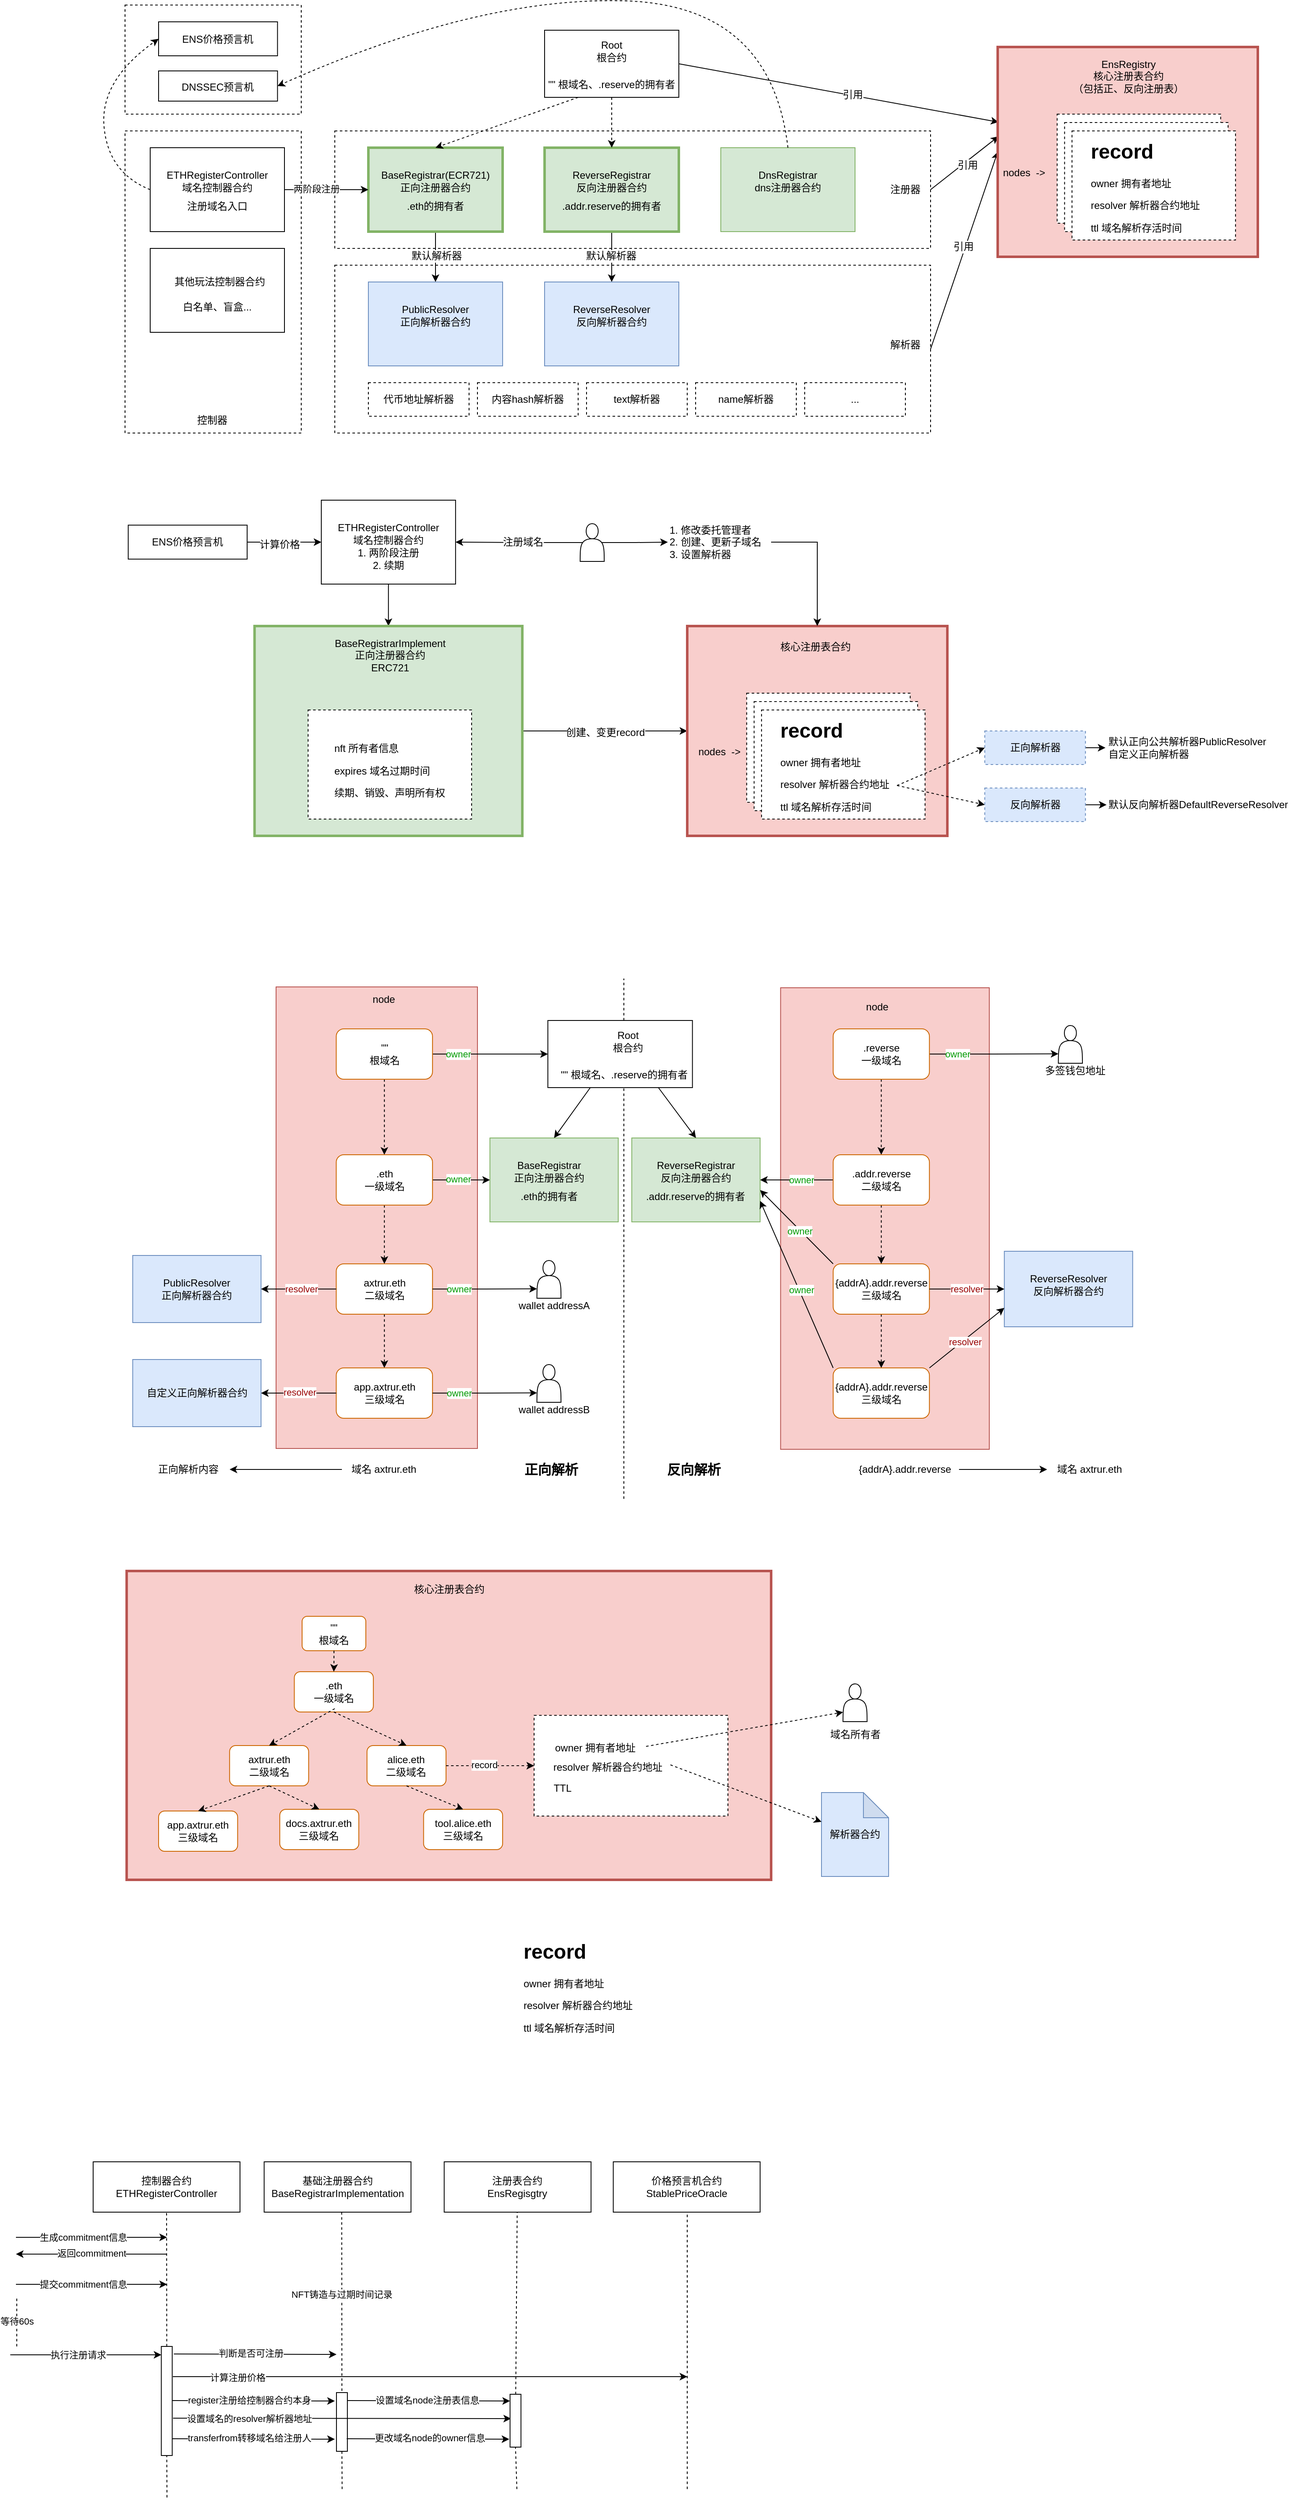 <mxfile version="20.5.3" type="github">
  <diagram id="1bvWbza1refvOPD_YgpF" name="第 1 页">
    <mxGraphModel dx="2061" dy="794" grid="1" gridSize="10" guides="1" tooltips="1" connect="1" arrows="1" fold="1" page="1" pageScale="1" pageWidth="827" pageHeight="1169" math="0" shadow="0">
      <root>
        <mxCell id="0" />
        <mxCell id="1" parent="0" />
        <mxCell id="_4NOT_RZBkOekzJuwyJN-205" value="" style="rounded=0;whiteSpace=wrap;html=1;strokeWidth=1;fillColor=#f8cecc;strokeColor=#b85450;" parent="1" vertex="1">
          <mxGeometry x="681.27" y="1571" width="248.73" height="550" as="geometry" />
        </mxCell>
        <mxCell id="_4NOT_RZBkOekzJuwyJN-204" value="" style="rounded=0;whiteSpace=wrap;html=1;strokeWidth=1;fillColor=#f8cecc;strokeColor=#b85450;" parent="1" vertex="1">
          <mxGeometry x="80" y="1570" width="240" height="550" as="geometry" />
        </mxCell>
        <mxCell id="_4NOT_RZBkOekzJuwyJN-160" value="" style="endArrow=none;dashed=1;html=1;rounded=0;" parent="1" edge="1">
          <mxGeometry width="50" height="50" relative="1" as="geometry">
            <mxPoint x="494.48" y="2180" as="sourcePoint" />
            <mxPoint x="494.48" y="1560" as="targetPoint" />
          </mxGeometry>
        </mxCell>
        <mxCell id="_4NOT_RZBkOekzJuwyJN-61" value="" style="rounded=0;whiteSpace=wrap;html=1;dashed=1;" parent="1" vertex="1">
          <mxGeometry x="-100" y="550" width="210" height="360" as="geometry" />
        </mxCell>
        <mxCell id="_4NOT_RZBkOekzJuwyJN-59" value="" style="rounded=0;whiteSpace=wrap;html=1;dashed=1;" parent="1" vertex="1">
          <mxGeometry x="150" y="710" width="710" height="200" as="geometry" />
        </mxCell>
        <mxCell id="_4NOT_RZBkOekzJuwyJN-58" value="" style="rounded=0;whiteSpace=wrap;html=1;dashed=1;" parent="1" vertex="1">
          <mxGeometry x="150" y="550" width="710" height="140" as="geometry" />
        </mxCell>
        <mxCell id="_4NOT_RZBkOekzJuwyJN-4" value="代币地址解析器" style="rounded=0;whiteSpace=wrap;html=1;dashed=1;" parent="1" vertex="1">
          <mxGeometry x="190" y="850" width="120" height="40" as="geometry" />
        </mxCell>
        <mxCell id="_4NOT_RZBkOekzJuwyJN-17" value="" style="rounded=0;whiteSpace=wrap;html=1;" parent="1" vertex="1">
          <mxGeometry x="400.01" y="430" width="160" height="80" as="geometry" />
        </mxCell>
        <mxCell id="_4NOT_RZBkOekzJuwyJN-19" value="Root&lt;br&gt;根合约" style="text;html=1;strokeColor=none;fillColor=none;align=center;verticalAlign=middle;whiteSpace=wrap;rounded=0;" parent="1" vertex="1">
          <mxGeometry x="426.26" y="440" width="107.5" height="30" as="geometry" />
        </mxCell>
        <mxCell id="_4NOT_RZBkOekzJuwyJN-66" style="edgeStyle=orthogonalEdgeStyle;rounded=0;orthogonalLoop=1;jettySize=auto;html=1;exitX=0.5;exitY=1;exitDx=0;exitDy=0;entryX=0.5;entryY=0;entryDx=0;entryDy=0;" parent="1" source="_4NOT_RZBkOekzJuwyJN-20" target="_4NOT_RZBkOekzJuwyJN-30" edge="1">
          <mxGeometry relative="1" as="geometry" />
        </mxCell>
        <mxCell id="_4NOT_RZBkOekzJuwyJN-213" value="默认解析器" style="edgeLabel;html=1;align=center;verticalAlign=middle;resizable=0;points=[];fontSize=12;" parent="_4NOT_RZBkOekzJuwyJN-66" vertex="1" connectable="0">
          <mxGeometry x="-0.104" y="1" relative="1" as="geometry">
            <mxPoint y="2" as="offset" />
          </mxGeometry>
        </mxCell>
        <mxCell id="_4NOT_RZBkOekzJuwyJN-20" value="" style="rounded=0;whiteSpace=wrap;html=1;strokeWidth=3;fillColor=#d5e8d4;strokeColor=#82b366;" parent="1" vertex="1">
          <mxGeometry x="190" y="570" width="160" height="100" as="geometry" />
        </mxCell>
        <mxCell id="_4NOT_RZBkOekzJuwyJN-21" value="BaseRegistrar(ECR721)&lt;br&gt;正向注册器合约" style="text;html=1;strokeColor=none;fillColor=none;align=center;verticalAlign=middle;whiteSpace=wrap;rounded=0;" parent="1" vertex="1">
          <mxGeometry x="216.25" y="595" width="107.5" height="30" as="geometry" />
        </mxCell>
        <mxCell id="_4NOT_RZBkOekzJuwyJN-22" value=".eth的拥有者" style="text;html=1;strokeColor=none;fillColor=none;align=center;verticalAlign=middle;whiteSpace=wrap;rounded=0;" parent="1" vertex="1">
          <mxGeometry x="216.25" y="625" width="107.5" height="30" as="geometry" />
        </mxCell>
        <mxCell id="_4NOT_RZBkOekzJuwyJN-67" style="edgeStyle=orthogonalEdgeStyle;rounded=0;orthogonalLoop=1;jettySize=auto;html=1;exitX=0.5;exitY=1;exitDx=0;exitDy=0;" parent="1" source="_4NOT_RZBkOekzJuwyJN-23" target="_4NOT_RZBkOekzJuwyJN-33" edge="1">
          <mxGeometry relative="1" as="geometry" />
        </mxCell>
        <mxCell id="_4NOT_RZBkOekzJuwyJN-214" value="默认解析器" style="edgeLabel;html=1;align=center;verticalAlign=middle;resizable=0;points=[];fontSize=12;" parent="_4NOT_RZBkOekzJuwyJN-67" vertex="1" connectable="0">
          <mxGeometry x="-0.178" y="-1" relative="1" as="geometry">
            <mxPoint y="4" as="offset" />
          </mxGeometry>
        </mxCell>
        <mxCell id="_4NOT_RZBkOekzJuwyJN-23" value="" style="rounded=0;whiteSpace=wrap;html=1;strokeWidth=3;fillColor=#d5e8d4;strokeColor=#82b366;" parent="1" vertex="1">
          <mxGeometry x="400" y="570" width="160" height="100" as="geometry" />
        </mxCell>
        <mxCell id="_4NOT_RZBkOekzJuwyJN-24" value="ReverseRegistrar&lt;br&gt;反向注册器合约" style="text;html=1;strokeColor=none;fillColor=none;align=center;verticalAlign=middle;whiteSpace=wrap;rounded=0;" parent="1" vertex="1">
          <mxGeometry x="426.25" y="595" width="107.5" height="30" as="geometry" />
        </mxCell>
        <mxCell id="_4NOT_RZBkOekzJuwyJN-25" value=".addr.reserve的拥有者" style="text;html=1;strokeColor=none;fillColor=none;align=center;verticalAlign=middle;whiteSpace=wrap;rounded=0;" parent="1" vertex="1">
          <mxGeometry x="413.13" y="625" width="133.75" height="30" as="geometry" />
        </mxCell>
        <mxCell id="_4NOT_RZBkOekzJuwyJN-64" style="edgeStyle=orthogonalEdgeStyle;rounded=0;orthogonalLoop=1;jettySize=auto;html=1;exitX=0.5;exitY=1;exitDx=0;exitDy=0;dashed=1;" parent="1" source="_4NOT_RZBkOekzJuwyJN-26" target="_4NOT_RZBkOekzJuwyJN-23" edge="1">
          <mxGeometry relative="1" as="geometry" />
        </mxCell>
        <mxCell id="_4NOT_RZBkOekzJuwyJN-26" value="&quot;&quot; 根域名、.reserve的拥有者" style="text;html=1;strokeColor=none;fillColor=none;align=center;verticalAlign=middle;whiteSpace=wrap;rounded=0;" parent="1" vertex="1">
          <mxGeometry x="400.01" y="480" width="160" height="30" as="geometry" />
        </mxCell>
        <mxCell id="_4NOT_RZBkOekzJuwyJN-27" value="" style="rounded=0;whiteSpace=wrap;html=1;fillColor=#d5e8d4;strokeColor=#82b366;" parent="1" vertex="1">
          <mxGeometry x="610" y="570" width="160" height="100" as="geometry" />
        </mxCell>
        <mxCell id="_4NOT_RZBkOekzJuwyJN-28" value="DnsRegistrar&lt;br&gt;dns注册器合约" style="text;html=1;strokeColor=none;fillColor=none;align=center;verticalAlign=middle;whiteSpace=wrap;rounded=0;" parent="1" vertex="1">
          <mxGeometry x="636.25" y="595" width="107.5" height="30" as="geometry" />
        </mxCell>
        <mxCell id="_4NOT_RZBkOekzJuwyJN-30" value="" style="rounded=0;whiteSpace=wrap;html=1;fillColor=#dae8fc;strokeColor=#6c8ebf;" parent="1" vertex="1">
          <mxGeometry x="190" y="730" width="160" height="100" as="geometry" />
        </mxCell>
        <mxCell id="_4NOT_RZBkOekzJuwyJN-31" value="PublicResolver&lt;br&gt;正向解析器合约" style="text;html=1;strokeColor=none;fillColor=none;align=center;verticalAlign=middle;whiteSpace=wrap;rounded=0;" parent="1" vertex="1">
          <mxGeometry x="216.25" y="755" width="107.5" height="30" as="geometry" />
        </mxCell>
        <mxCell id="_4NOT_RZBkOekzJuwyJN-33" value="" style="rounded=0;whiteSpace=wrap;html=1;fillColor=#dae8fc;strokeColor=#6c8ebf;" parent="1" vertex="1">
          <mxGeometry x="400" y="730" width="160" height="100" as="geometry" />
        </mxCell>
        <mxCell id="_4NOT_RZBkOekzJuwyJN-34" value="ReverseResolver&lt;br&gt;反向解析器合约" style="text;html=1;strokeColor=none;fillColor=none;align=center;verticalAlign=middle;whiteSpace=wrap;rounded=0;" parent="1" vertex="1">
          <mxGeometry x="426.25" y="755" width="107.5" height="30" as="geometry" />
        </mxCell>
        <mxCell id="_4NOT_RZBkOekzJuwyJN-36" value="内容hash解析器" style="rounded=0;whiteSpace=wrap;html=1;dashed=1;" parent="1" vertex="1">
          <mxGeometry x="320" y="850" width="120" height="40" as="geometry" />
        </mxCell>
        <mxCell id="_4NOT_RZBkOekzJuwyJN-37" value="text解析器" style="rounded=0;whiteSpace=wrap;html=1;dashed=1;" parent="1" vertex="1">
          <mxGeometry x="450" y="850" width="120" height="40" as="geometry" />
        </mxCell>
        <mxCell id="_4NOT_RZBkOekzJuwyJN-38" value="name解析器" style="rounded=0;whiteSpace=wrap;html=1;dashed=1;" parent="1" vertex="1">
          <mxGeometry x="580" y="850" width="120" height="40" as="geometry" />
        </mxCell>
        <mxCell id="_4NOT_RZBkOekzJuwyJN-39" value="..." style="rounded=0;whiteSpace=wrap;html=1;dashed=1;" parent="1" vertex="1">
          <mxGeometry x="710" y="850" width="120" height="40" as="geometry" />
        </mxCell>
        <mxCell id="_4NOT_RZBkOekzJuwyJN-130" style="edgeStyle=orthogonalEdgeStyle;rounded=0;orthogonalLoop=1;jettySize=auto;html=1;exitX=1;exitY=0.5;exitDx=0;exitDy=0;" parent="1" source="_4NOT_RZBkOekzJuwyJN-52" target="_4NOT_RZBkOekzJuwyJN-20" edge="1">
          <mxGeometry relative="1" as="geometry" />
        </mxCell>
        <mxCell id="_4NOT_RZBkOekzJuwyJN-131" value="两阶段注册" style="edgeLabel;html=1;align=center;verticalAlign=middle;resizable=0;points=[];" parent="_4NOT_RZBkOekzJuwyJN-130" vertex="1" connectable="0">
          <mxGeometry x="-0.239" y="1" relative="1" as="geometry">
            <mxPoint as="offset" />
          </mxGeometry>
        </mxCell>
        <mxCell id="_4NOT_RZBkOekzJuwyJN-52" value="" style="rounded=0;whiteSpace=wrap;html=1;" parent="1" vertex="1">
          <mxGeometry x="-70" y="570" width="160" height="100" as="geometry" />
        </mxCell>
        <mxCell id="_4NOT_RZBkOekzJuwyJN-53" value="ETHRegisterController&lt;br&gt;域名控制器合约" style="text;html=1;strokeColor=none;fillColor=none;align=center;verticalAlign=middle;whiteSpace=wrap;rounded=0;" parent="1" vertex="1">
          <mxGeometry x="-43.75" y="595" width="107.5" height="30" as="geometry" />
        </mxCell>
        <mxCell id="_4NOT_RZBkOekzJuwyJN-54" value="注册域名入口" style="text;html=1;strokeColor=none;fillColor=none;align=center;verticalAlign=middle;whiteSpace=wrap;rounded=0;" parent="1" vertex="1">
          <mxGeometry x="-43.75" y="625" width="107.5" height="30" as="geometry" />
        </mxCell>
        <mxCell id="_4NOT_RZBkOekzJuwyJN-55" value="" style="rounded=0;whiteSpace=wrap;html=1;" parent="1" vertex="1">
          <mxGeometry x="-70" y="690" width="160" height="100" as="geometry" />
        </mxCell>
        <mxCell id="_4NOT_RZBkOekzJuwyJN-56" value="其他玩法控制器合约" style="text;html=1;strokeColor=none;fillColor=none;align=center;verticalAlign=middle;whiteSpace=wrap;rounded=0;" parent="1" vertex="1">
          <mxGeometry x="-43.75" y="715" width="113.75" height="30" as="geometry" />
        </mxCell>
        <mxCell id="_4NOT_RZBkOekzJuwyJN-57" value="白名单、盲盒..." style="text;html=1;strokeColor=none;fillColor=none;align=center;verticalAlign=middle;whiteSpace=wrap;rounded=0;" parent="1" vertex="1">
          <mxGeometry x="-43.75" y="745" width="107.5" height="30" as="geometry" />
        </mxCell>
        <mxCell id="_4NOT_RZBkOekzJuwyJN-63" value="" style="endArrow=classic;html=1;rounded=0;exitX=0.25;exitY=1;exitDx=0;exitDy=0;entryX=0.5;entryY=0;entryDx=0;entryDy=0;dashed=1;" parent="1" source="_4NOT_RZBkOekzJuwyJN-26" target="_4NOT_RZBkOekzJuwyJN-20" edge="1">
          <mxGeometry width="50" height="50" relative="1" as="geometry">
            <mxPoint x="170" y="460" as="sourcePoint" />
            <mxPoint x="220" y="410" as="targetPoint" />
          </mxGeometry>
        </mxCell>
        <mxCell id="_4NOT_RZBkOekzJuwyJN-69" value="" style="endArrow=classic;html=1;rounded=0;exitX=1;exitY=0.5;exitDx=0;exitDy=0;entryX=0.003;entryY=0.426;entryDx=0;entryDy=0;entryPerimeter=0;" parent="1" source="_4NOT_RZBkOekzJuwyJN-58" target="_4NOT_RZBkOekzJuwyJN-3" edge="1">
          <mxGeometry width="50" height="50" relative="1" as="geometry">
            <mxPoint x="760" y="470" as="sourcePoint" />
            <mxPoint x="810" y="420" as="targetPoint" />
          </mxGeometry>
        </mxCell>
        <mxCell id="_4NOT_RZBkOekzJuwyJN-211" value="引用" style="edgeLabel;html=1;align=center;verticalAlign=middle;resizable=0;points=[];fontSize=12;" parent="_4NOT_RZBkOekzJuwyJN-69" vertex="1" connectable="0">
          <mxGeometry x="0.034" y="-4" relative="1" as="geometry">
            <mxPoint as="offset" />
          </mxGeometry>
        </mxCell>
        <mxCell id="_4NOT_RZBkOekzJuwyJN-71" value="" style="endArrow=classic;html=1;rounded=0;exitX=1;exitY=0.5;exitDx=0;exitDy=0;entryX=0;entryY=0.5;entryDx=0;entryDy=0;" parent="1" source="_4NOT_RZBkOekzJuwyJN-59" target="_4NOT_RZBkOekzJuwyJN-3" edge="1">
          <mxGeometry width="50" height="50" relative="1" as="geometry">
            <mxPoint x="870" y="630" as="sourcePoint" />
            <mxPoint x="950" y="585" as="targetPoint" />
          </mxGeometry>
        </mxCell>
        <mxCell id="_4NOT_RZBkOekzJuwyJN-212" value="引用" style="edgeLabel;html=1;align=center;verticalAlign=middle;resizable=0;points=[];fontSize=12;" parent="_4NOT_RZBkOekzJuwyJN-71" vertex="1" connectable="0">
          <mxGeometry x="0.031" y="3" relative="1" as="geometry">
            <mxPoint as="offset" />
          </mxGeometry>
        </mxCell>
        <mxCell id="_4NOT_RZBkOekzJuwyJN-72" value="" style="endArrow=classic;html=1;rounded=0;exitX=1;exitY=0.5;exitDx=0;exitDy=0;entryX=0.003;entryY=0.358;entryDx=0;entryDy=0;entryPerimeter=0;" parent="1" source="_4NOT_RZBkOekzJuwyJN-17" target="_4NOT_RZBkOekzJuwyJN-3" edge="1">
          <mxGeometry width="50" height="50" relative="1" as="geometry">
            <mxPoint x="880" y="640" as="sourcePoint" />
            <mxPoint x="960" y="595" as="targetPoint" />
          </mxGeometry>
        </mxCell>
        <mxCell id="_4NOT_RZBkOekzJuwyJN-210" value="引用" style="edgeLabel;html=1;align=center;verticalAlign=middle;resizable=0;points=[];fontSize=12;" parent="_4NOT_RZBkOekzJuwyJN-72" vertex="1" connectable="0">
          <mxGeometry x="0.083" y="1" relative="1" as="geometry">
            <mxPoint as="offset" />
          </mxGeometry>
        </mxCell>
        <mxCell id="_4NOT_RZBkOekzJuwyJN-3" value="" style="rounded=0;whiteSpace=wrap;html=1;strokeWidth=3;fillColor=#f8cecc;strokeColor=#b85450;" parent="1" vertex="1">
          <mxGeometry x="940" y="450" width="310" height="250" as="geometry" />
        </mxCell>
        <mxCell id="_4NOT_RZBkOekzJuwyJN-12" value="" style="rounded=0;whiteSpace=wrap;html=1;dashed=1;" parent="1" vertex="1">
          <mxGeometry x="1010.857" y="530" width="194.857" height="130" as="geometry" />
        </mxCell>
        <mxCell id="_4NOT_RZBkOekzJuwyJN-14" value="" style="rounded=0;whiteSpace=wrap;html=1;dashed=1;" parent="1" vertex="1">
          <mxGeometry x="1019.714" y="540" width="194.857" height="130" as="geometry" />
        </mxCell>
        <mxCell id="_4NOT_RZBkOekzJuwyJN-15" value="" style="rounded=0;whiteSpace=wrap;html=1;dashed=1;" parent="1" vertex="1">
          <mxGeometry x="1028.571" y="550" width="194.857" height="130" as="geometry" />
        </mxCell>
        <mxCell id="_4NOT_RZBkOekzJuwyJN-13" value="&lt;h1&gt;record&lt;/h1&gt;&lt;p&gt;owner 拥有者地址&lt;/p&gt;&lt;p&gt;resolver 解析器合约地址&lt;/p&gt;&lt;p&gt;ttl 域名解析存活时间&lt;/p&gt;" style="text;html=1;strokeColor=none;fillColor=none;spacing=5;spacingTop=-20;whiteSpace=wrap;overflow=hidden;rounded=0;" parent="1" vertex="1">
          <mxGeometry x="1046.286" y="555" width="168.286" height="120" as="geometry" />
        </mxCell>
        <mxCell id="_4NOT_RZBkOekzJuwyJN-16" value="EnsRegistry&lt;br&gt;核心注册表合约&lt;br&gt;（包括正、反向注册表）" style="text;html=1;strokeColor=none;fillColor=none;align=center;verticalAlign=middle;whiteSpace=wrap;rounded=0;" parent="1" vertex="1">
          <mxGeometry x="1028.57" y="470" width="133.71" height="30" as="geometry" />
        </mxCell>
        <mxCell id="_4NOT_RZBkOekzJuwyJN-40" value="" style="rounded=0;whiteSpace=wrap;html=1;dashed=1;" parent="1" vertex="1">
          <mxGeometry x="-100" y="400" width="210" height="130" as="geometry" />
        </mxCell>
        <mxCell id="_4NOT_RZBkOekzJuwyJN-41" value="" style="rounded=0;whiteSpace=wrap;html=1;" parent="1" vertex="1">
          <mxGeometry x="-59.999" y="420" width="141.714" height="40.5" as="geometry" />
        </mxCell>
        <mxCell id="_4NOT_RZBkOekzJuwyJN-42" value="ENS价格预言机" style="text;html=1;strokeColor=none;fillColor=none;align=center;verticalAlign=middle;whiteSpace=wrap;rounded=0;" parent="1" vertex="1">
          <mxGeometry x="-36.749" y="427.2" width="95.214" height="27" as="geometry" />
        </mxCell>
        <mxCell id="_4NOT_RZBkOekzJuwyJN-43" value="" style="rounded=0;whiteSpace=wrap;html=1;" parent="1" vertex="1">
          <mxGeometry x="-59.999" y="478.5" width="141.714" height="36" as="geometry" />
        </mxCell>
        <mxCell id="_4NOT_RZBkOekzJuwyJN-44" value="DNSSEC预言机" style="text;html=1;strokeColor=none;fillColor=none;align=center;verticalAlign=middle;whiteSpace=wrap;rounded=0;" parent="1" vertex="1">
          <mxGeometry x="-36.749" y="484.8" width="95.214" height="27" as="geometry" />
        </mxCell>
        <mxCell id="_4NOT_RZBkOekzJuwyJN-136" value="注册器" style="text;html=1;strokeColor=none;fillColor=none;align=center;verticalAlign=middle;whiteSpace=wrap;rounded=0;strokeWidth=3;" parent="1" vertex="1">
          <mxGeometry x="800" y="605" width="60" height="30" as="geometry" />
        </mxCell>
        <mxCell id="_4NOT_RZBkOekzJuwyJN-137" value="解析器" style="text;html=1;strokeColor=none;fillColor=none;align=center;verticalAlign=middle;whiteSpace=wrap;rounded=0;strokeWidth=3;" parent="1" vertex="1">
          <mxGeometry x="800" y="790" width="60" height="30" as="geometry" />
        </mxCell>
        <mxCell id="_4NOT_RZBkOekzJuwyJN-138" value="控制器" style="text;html=1;strokeColor=none;fillColor=none;align=center;verticalAlign=middle;whiteSpace=wrap;rounded=0;strokeWidth=3;" parent="1" vertex="1">
          <mxGeometry x="-26.25" y="880" width="60" height="30" as="geometry" />
        </mxCell>
        <mxCell id="_4NOT_RZBkOekzJuwyJN-151" value="域名 axtrur.eth" style="text;html=1;align=center;verticalAlign=middle;resizable=0;points=[];autosize=1;strokeColor=none;fillColor=none;" parent="1" vertex="1">
          <mxGeometry x="158.43" y="2130" width="100" height="30" as="geometry" />
        </mxCell>
        <mxCell id="_4NOT_RZBkOekzJuwyJN-152" value="正向解析内容" style="text;html=1;align=center;verticalAlign=middle;resizable=0;points=[];autosize=1;strokeColor=none;fillColor=none;" parent="1" vertex="1">
          <mxGeometry x="-75.32" y="2130" width="100" height="30" as="geometry" />
        </mxCell>
        <mxCell id="_4NOT_RZBkOekzJuwyJN-153" value="" style="endArrow=classic;html=1;rounded=0;" parent="1" source="_4NOT_RZBkOekzJuwyJN-151" target="_4NOT_RZBkOekzJuwyJN-152" edge="1">
          <mxGeometry width="50" height="50" relative="1" as="geometry">
            <mxPoint x="104.68" y="2140" as="sourcePoint" />
            <mxPoint x="154.68" y="2090" as="targetPoint" />
          </mxGeometry>
        </mxCell>
        <mxCell id="_4NOT_RZBkOekzJuwyJN-154" value="{addrA}.addr.reverse" style="text;html=1;align=center;verticalAlign=middle;resizable=0;points=[];autosize=1;strokeColor=none;fillColor=none;" parent="1" vertex="1">
          <mxGeometry x="763.91" y="2130" width="130" height="30" as="geometry" />
        </mxCell>
        <mxCell id="_4NOT_RZBkOekzJuwyJN-156" value="域名 axtrur.eth" style="text;html=1;align=center;verticalAlign=middle;resizable=0;points=[];autosize=1;strokeColor=none;fillColor=none;" parent="1" vertex="1">
          <mxGeometry x="998.91" y="2130" width="100" height="30" as="geometry" />
        </mxCell>
        <mxCell id="_4NOT_RZBkOekzJuwyJN-157" value="" style="endArrow=classic;html=1;rounded=0;" parent="1" source="_4NOT_RZBkOekzJuwyJN-154" target="_4NOT_RZBkOekzJuwyJN-156" edge="1">
          <mxGeometry width="50" height="50" relative="1" as="geometry">
            <mxPoint x="573.91" y="2210" as="sourcePoint" />
            <mxPoint x="623.91" y="2160" as="targetPoint" />
          </mxGeometry>
        </mxCell>
        <mxCell id="_4NOT_RZBkOekzJuwyJN-73" value="" style="rounded=0;whiteSpace=wrap;html=1;" parent="1" vertex="1">
          <mxGeometry x="403.91" y="1610" width="172.31" height="80" as="geometry" />
        </mxCell>
        <mxCell id="_4NOT_RZBkOekzJuwyJN-74" value="Root&lt;br&gt;根合约" style="text;html=1;strokeColor=none;fillColor=none;align=center;verticalAlign=middle;whiteSpace=wrap;rounded=0;" parent="1" vertex="1">
          <mxGeometry x="448.361" y="1620" width="102.765" height="30" as="geometry" />
        </mxCell>
        <mxCell id="_4NOT_RZBkOekzJuwyJN-75" value="" style="rounded=0;whiteSpace=wrap;html=1;fontStyle=0;fillColor=#d5e8d4;strokeColor=#82b366;" parent="1" vertex="1">
          <mxGeometry x="334.854" y="1750" width="152.952" height="100" as="geometry" />
        </mxCell>
        <mxCell id="_4NOT_RZBkOekzJuwyJN-76" value="BaseRegistrar&lt;br&gt;正向注册器合约" style="text;html=1;strokeColor=none;fillColor=none;align=center;verticalAlign=middle;whiteSpace=wrap;rounded=0;" parent="1" vertex="1">
          <mxGeometry x="353.848" y="1775" width="102.765" height="30" as="geometry" />
        </mxCell>
        <mxCell id="_4NOT_RZBkOekzJuwyJN-77" value=".eth的拥有者" style="text;html=1;strokeColor=none;fillColor=none;align=center;verticalAlign=middle;whiteSpace=wrap;rounded=0;" parent="1" vertex="1">
          <mxGeometry x="353.848" y="1805" width="102.765" height="30" as="geometry" />
        </mxCell>
        <mxCell id="_4NOT_RZBkOekzJuwyJN-78" value="" style="rounded=0;whiteSpace=wrap;html=1;fillColor=#d5e8d4;strokeColor=#82b366;" parent="1" vertex="1">
          <mxGeometry x="503.912" y="1750" width="152.952" height="100" as="geometry" />
        </mxCell>
        <mxCell id="_4NOT_RZBkOekzJuwyJN-79" value="ReverseRegistrar&lt;br&gt;反向注册器合约" style="text;html=1;strokeColor=none;fillColor=none;align=center;verticalAlign=middle;whiteSpace=wrap;rounded=0;" parent="1" vertex="1">
          <mxGeometry x="529.005" y="1775" width="102.765" height="30" as="geometry" />
        </mxCell>
        <mxCell id="_4NOT_RZBkOekzJuwyJN-80" value=".addr.reserve的拥有者" style="text;html=1;strokeColor=none;fillColor=none;align=center;verticalAlign=middle;whiteSpace=wrap;rounded=0;" parent="1" vertex="1">
          <mxGeometry x="516.463" y="1805" width="127.858" height="30" as="geometry" />
        </mxCell>
        <mxCell id="_4NOT_RZBkOekzJuwyJN-82" value="&quot;&quot; 根域名、.reserve的拥有者" style="text;html=1;strokeColor=none;fillColor=none;align=center;verticalAlign=middle;whiteSpace=wrap;rounded=0;" parent="1" vertex="1">
          <mxGeometry x="413.91" y="1660" width="162.31" height="30" as="geometry" />
        </mxCell>
        <mxCell id="_4NOT_RZBkOekzJuwyJN-83" value="" style="endArrow=classic;html=1;rounded=0;exitX=0.25;exitY=1;exitDx=0;exitDy=0;entryX=0.5;entryY=0;entryDx=0;entryDy=0;" parent="1" source="_4NOT_RZBkOekzJuwyJN-82" target="_4NOT_RZBkOekzJuwyJN-75" edge="1">
          <mxGeometry width="50" height="50" relative="1" as="geometry">
            <mxPoint x="238.644" y="1640" as="sourcePoint" />
            <mxPoint x="286.442" y="1590" as="targetPoint" />
          </mxGeometry>
        </mxCell>
        <mxCell id="_4NOT_RZBkOekzJuwyJN-84" value="" style="endArrow=classic;html=1;rounded=0;exitX=0.75;exitY=1;exitDx=0;exitDy=0;entryX=0.5;entryY=0;entryDx=0;entryDy=0;" parent="1" source="_4NOT_RZBkOekzJuwyJN-82" target="_4NOT_RZBkOekzJuwyJN-78" edge="1">
          <mxGeometry width="50" height="50" relative="1" as="geometry">
            <mxPoint x="506.32" y="1700" as="sourcePoint" />
            <mxPoint x="343.799" y="1760" as="targetPoint" />
          </mxGeometry>
        </mxCell>
        <mxCell id="_4NOT_RZBkOekzJuwyJN-87" value="&lt;font color=&quot;#009900&quot;&gt;owner&lt;/font&gt;" style="edgeStyle=orthogonalEdgeStyle;rounded=0;orthogonalLoop=1;jettySize=auto;html=1;exitX=1;exitY=0.5;exitDx=0;exitDy=0;" parent="1" source="_4NOT_RZBkOekzJuwyJN-85" target="_4NOT_RZBkOekzJuwyJN-73" edge="1">
          <mxGeometry x="-0.556" relative="1" as="geometry">
            <mxPoint as="offset" />
          </mxGeometry>
        </mxCell>
        <mxCell id="WpUKqLsLP9HWOlTt5mFc-5" style="edgeStyle=orthogonalEdgeStyle;rounded=0;orthogonalLoop=1;jettySize=auto;html=1;exitX=0.5;exitY=1;exitDx=0;exitDy=0;dashed=1;" edge="1" parent="1" source="_4NOT_RZBkOekzJuwyJN-85" target="_4NOT_RZBkOekzJuwyJN-86">
          <mxGeometry relative="1" as="geometry" />
        </mxCell>
        <mxCell id="_4NOT_RZBkOekzJuwyJN-85" value="&quot;&quot;&lt;br&gt;根域名" style="rounded=1;whiteSpace=wrap;html=1;strokeColor=#CC6600;" parent="1" vertex="1">
          <mxGeometry x="151.722" y="1620" width="114.714" height="60" as="geometry" />
        </mxCell>
        <mxCell id="_4NOT_RZBkOekzJuwyJN-88" style="edgeStyle=orthogonalEdgeStyle;rounded=0;orthogonalLoop=1;jettySize=auto;html=1;exitX=1;exitY=0.5;exitDx=0;exitDy=0;" parent="1" source="_4NOT_RZBkOekzJuwyJN-86" target="_4NOT_RZBkOekzJuwyJN-75" edge="1">
          <mxGeometry relative="1" as="geometry" />
        </mxCell>
        <mxCell id="_4NOT_RZBkOekzJuwyJN-89" value="&lt;font color=&quot;#009900&quot;&gt;owner&lt;/font&gt;" style="edgeLabel;html=1;align=center;verticalAlign=middle;resizable=0;points=[];" parent="_4NOT_RZBkOekzJuwyJN-88" vertex="1" connectable="0">
          <mxGeometry x="-0.134" relative="1" as="geometry">
            <mxPoint x="1" y="-1" as="offset" />
          </mxGeometry>
        </mxCell>
        <mxCell id="WpUKqLsLP9HWOlTt5mFc-6" style="edgeStyle=orthogonalEdgeStyle;rounded=0;orthogonalLoop=1;jettySize=auto;html=1;exitX=0.5;exitY=1;exitDx=0;exitDy=0;entryX=0.5;entryY=0;entryDx=0;entryDy=0;dashed=1;" edge="1" parent="1" source="_4NOT_RZBkOekzJuwyJN-86" target="_4NOT_RZBkOekzJuwyJN-90">
          <mxGeometry relative="1" as="geometry" />
        </mxCell>
        <mxCell id="_4NOT_RZBkOekzJuwyJN-86" value=".eth&lt;br&gt;一级域名" style="rounded=1;whiteSpace=wrap;html=1;strokeColor=#CC6600;" parent="1" vertex="1">
          <mxGeometry x="151.722" y="1770" width="114.714" height="60" as="geometry" />
        </mxCell>
        <mxCell id="WpUKqLsLP9HWOlTt5mFc-7" style="edgeStyle=orthogonalEdgeStyle;rounded=0;orthogonalLoop=1;jettySize=auto;html=1;exitX=0.5;exitY=1;exitDx=0;exitDy=0;dashed=1;" edge="1" parent="1" source="_4NOT_RZBkOekzJuwyJN-90" target="_4NOT_RZBkOekzJuwyJN-99">
          <mxGeometry relative="1" as="geometry" />
        </mxCell>
        <mxCell id="_4NOT_RZBkOekzJuwyJN-90" value="axtrur.eth&lt;br&gt;二级域名" style="rounded=1;whiteSpace=wrap;html=1;strokeColor=#CC6600;" parent="1" vertex="1">
          <mxGeometry x="151.722" y="1900" width="114.714" height="60" as="geometry" />
        </mxCell>
        <mxCell id="_4NOT_RZBkOekzJuwyJN-93" value="" style="shape=actor;whiteSpace=wrap;html=1;" parent="1" vertex="1">
          <mxGeometry x="390.889" y="1896" width="28.678" height="45" as="geometry" />
        </mxCell>
        <mxCell id="_4NOT_RZBkOekzJuwyJN-95" style="edgeStyle=orthogonalEdgeStyle;rounded=0;orthogonalLoop=1;jettySize=auto;html=1;exitX=1;exitY=0.5;exitDx=0;exitDy=0;entryX=0;entryY=0.75;entryDx=0;entryDy=0;" parent="1" source="_4NOT_RZBkOekzJuwyJN-90" target="_4NOT_RZBkOekzJuwyJN-93" edge="1">
          <mxGeometry relative="1" as="geometry" />
        </mxCell>
        <mxCell id="_4NOT_RZBkOekzJuwyJN-96" value="&lt;font color=&quot;#009900&quot;&gt;owner&lt;/font&gt;" style="edgeLabel;html=1;align=center;verticalAlign=middle;resizable=0;points=[];" parent="_4NOT_RZBkOekzJuwyJN-95" vertex="1" connectable="0">
          <mxGeometry x="-0.221" y="3" relative="1" as="geometry">
            <mxPoint x="-17" y="3" as="offset" />
          </mxGeometry>
        </mxCell>
        <mxCell id="_4NOT_RZBkOekzJuwyJN-94" value="wallet addressA" style="text;html=1;strokeColor=none;fillColor=none;align=center;verticalAlign=middle;whiteSpace=wrap;rounded=0;" parent="1" vertex="1">
          <mxGeometry x="351.58" y="1935" width="119.494" height="30" as="geometry" />
        </mxCell>
        <mxCell id="_4NOT_RZBkOekzJuwyJN-99" value="app.axtrur.eth&lt;br&gt;三级域名" style="rounded=1;whiteSpace=wrap;html=1;strokeColor=#CC6600;" parent="1" vertex="1">
          <mxGeometry x="151.722" y="2024" width="114.714" height="60" as="geometry" />
        </mxCell>
        <mxCell id="_4NOT_RZBkOekzJuwyJN-100" value="" style="shape=actor;whiteSpace=wrap;html=1;" parent="1" vertex="1">
          <mxGeometry x="390.889" y="2020" width="28.678" height="45" as="geometry" />
        </mxCell>
        <mxCell id="_4NOT_RZBkOekzJuwyJN-97" style="edgeStyle=orthogonalEdgeStyle;rounded=0;orthogonalLoop=1;jettySize=auto;html=1;exitX=1;exitY=0.5;exitDx=0;exitDy=0;entryX=0;entryY=0.75;entryDx=0;entryDy=0;" parent="1" source="_4NOT_RZBkOekzJuwyJN-99" target="_4NOT_RZBkOekzJuwyJN-100" edge="1">
          <mxGeometry relative="1" as="geometry" />
        </mxCell>
        <mxCell id="_4NOT_RZBkOekzJuwyJN-98" value="&lt;font color=&quot;#009900&quot;&gt;owner&lt;/font&gt;" style="edgeLabel;html=1;align=center;verticalAlign=middle;resizable=0;points=[];" parent="_4NOT_RZBkOekzJuwyJN-97" vertex="1" connectable="0">
          <mxGeometry x="-0.221" y="3" relative="1" as="geometry">
            <mxPoint x="-17" y="3" as="offset" />
          </mxGeometry>
        </mxCell>
        <mxCell id="_4NOT_RZBkOekzJuwyJN-101" value="wallet addressB" style="text;html=1;strokeColor=none;fillColor=none;align=center;verticalAlign=middle;whiteSpace=wrap;rounded=0;" parent="1" vertex="1">
          <mxGeometry x="351.58" y="2059" width="119.494" height="30" as="geometry" />
        </mxCell>
        <mxCell id="WpUKqLsLP9HWOlTt5mFc-10" style="edgeStyle=orthogonalEdgeStyle;rounded=0;orthogonalLoop=1;jettySize=auto;html=1;exitX=0.5;exitY=1;exitDx=0;exitDy=0;dashed=1;" edge="1" parent="1" source="_4NOT_RZBkOekzJuwyJN-102" target="_4NOT_RZBkOekzJuwyJN-119">
          <mxGeometry relative="1" as="geometry" />
        </mxCell>
        <mxCell id="_4NOT_RZBkOekzJuwyJN-102" value="{addrA}.addr.reverse&lt;br&gt;三级域名" style="rounded=1;whiteSpace=wrap;html=1;strokeColor=#CC6600;" parent="1" vertex="1">
          <mxGeometry x="743.908" y="1900" width="114.714" height="60" as="geometry" />
        </mxCell>
        <mxCell id="_4NOT_RZBkOekzJuwyJN-104" value="" style="rounded=0;whiteSpace=wrap;html=1;fillColor=#dae8fc;strokeColor=#6c8ebf;" parent="1" vertex="1">
          <mxGeometry x="-90.85" y="1890" width="152.952" height="80" as="geometry" />
        </mxCell>
        <mxCell id="_4NOT_RZBkOekzJuwyJN-108" style="edgeStyle=orthogonalEdgeStyle;rounded=0;orthogonalLoop=1;jettySize=auto;html=1;exitX=0;exitY=0.5;exitDx=0;exitDy=0;entryX=1;entryY=0.5;entryDx=0;entryDy=0;" parent="1" source="_4NOT_RZBkOekzJuwyJN-90" target="_4NOT_RZBkOekzJuwyJN-104" edge="1">
          <mxGeometry relative="1" as="geometry" />
        </mxCell>
        <mxCell id="_4NOT_RZBkOekzJuwyJN-109" value="&lt;font color=&quot;#990000&quot;&gt;resolver&lt;/font&gt;" style="edgeLabel;html=1;align=center;verticalAlign=middle;resizable=0;points=[];" parent="_4NOT_RZBkOekzJuwyJN-108" vertex="1" connectable="0">
          <mxGeometry x="-0.061" relative="1" as="geometry">
            <mxPoint as="offset" />
          </mxGeometry>
        </mxCell>
        <mxCell id="_4NOT_RZBkOekzJuwyJN-105" value="PublicResolver&lt;br&gt;正向解析器合约" style="text;html=1;strokeColor=none;fillColor=none;align=center;verticalAlign=middle;whiteSpace=wrap;rounded=0;" parent="1" vertex="1">
          <mxGeometry x="-65.756" y="1915" width="102.765" height="30" as="geometry" />
        </mxCell>
        <mxCell id="_4NOT_RZBkOekzJuwyJN-106" value="" style="rounded=0;whiteSpace=wrap;html=1;fillColor=#dae8fc;strokeColor=#6c8ebf;" parent="1" vertex="1">
          <mxGeometry x="-90.85" y="2014" width="152.952" height="80" as="geometry" />
        </mxCell>
        <mxCell id="_4NOT_RZBkOekzJuwyJN-110" style="edgeStyle=orthogonalEdgeStyle;rounded=0;orthogonalLoop=1;jettySize=auto;html=1;exitX=0;exitY=0.5;exitDx=0;exitDy=0;" parent="1" source="_4NOT_RZBkOekzJuwyJN-99" target="_4NOT_RZBkOekzJuwyJN-106" edge="1">
          <mxGeometry relative="1" as="geometry" />
        </mxCell>
        <mxCell id="_4NOT_RZBkOekzJuwyJN-111" value="&lt;font color=&quot;#990000&quot;&gt;resolver&lt;/font&gt;" style="edgeLabel;html=1;align=center;verticalAlign=middle;resizable=0;points=[];" parent="_4NOT_RZBkOekzJuwyJN-110" vertex="1" connectable="0">
          <mxGeometry x="0.109" relative="1" as="geometry">
            <mxPoint x="6" y="-1" as="offset" />
          </mxGeometry>
        </mxCell>
        <mxCell id="_4NOT_RZBkOekzJuwyJN-107" value="自定义正向解析器合约" style="text;html=1;strokeColor=none;fillColor=none;align=center;verticalAlign=middle;whiteSpace=wrap;rounded=0;" parent="1" vertex="1">
          <mxGeometry x="-75.316" y="2039" width="121.884" height="30" as="geometry" />
        </mxCell>
        <mxCell id="WpUKqLsLP9HWOlTt5mFc-3" style="edgeStyle=orthogonalEdgeStyle;rounded=0;orthogonalLoop=1;jettySize=auto;html=1;exitX=1;exitY=0.5;exitDx=0;exitDy=0;entryX=0;entryY=0.75;entryDx=0;entryDy=0;" edge="1" parent="1" source="_4NOT_RZBkOekzJuwyJN-117" target="WpUKqLsLP9HWOlTt5mFc-1">
          <mxGeometry relative="1" as="geometry" />
        </mxCell>
        <mxCell id="WpUKqLsLP9HWOlTt5mFc-4" value="&lt;font color=&quot;#009900&quot;&gt;owner&lt;/font&gt;" style="edgeLabel;html=1;align=center;verticalAlign=middle;resizable=0;points=[];" vertex="1" connectable="0" parent="WpUKqLsLP9HWOlTt5mFc-3">
          <mxGeometry x="-0.566" relative="1" as="geometry">
            <mxPoint as="offset" />
          </mxGeometry>
        </mxCell>
        <mxCell id="WpUKqLsLP9HWOlTt5mFc-8" style="edgeStyle=orthogonalEdgeStyle;rounded=0;orthogonalLoop=1;jettySize=auto;html=1;exitX=0.5;exitY=1;exitDx=0;exitDy=0;dashed=1;" edge="1" parent="1" source="_4NOT_RZBkOekzJuwyJN-117" target="_4NOT_RZBkOekzJuwyJN-118">
          <mxGeometry relative="1" as="geometry" />
        </mxCell>
        <mxCell id="_4NOT_RZBkOekzJuwyJN-117" value=".reverse&lt;br&gt;一级域名" style="rounded=1;whiteSpace=wrap;html=1;strokeColor=#CC6600;" parent="1" vertex="1">
          <mxGeometry x="743.908" y="1620" width="114.714" height="60" as="geometry" />
        </mxCell>
        <mxCell id="_4NOT_RZBkOekzJuwyJN-120" style="edgeStyle=orthogonalEdgeStyle;rounded=0;orthogonalLoop=1;jettySize=auto;html=1;exitX=0;exitY=0.5;exitDx=0;exitDy=0;entryX=1;entryY=0.5;entryDx=0;entryDy=0;" parent="1" source="_4NOT_RZBkOekzJuwyJN-118" target="_4NOT_RZBkOekzJuwyJN-78" edge="1">
          <mxGeometry relative="1" as="geometry" />
        </mxCell>
        <mxCell id="_4NOT_RZBkOekzJuwyJN-127" value="&lt;font color=&quot;#009900&quot;&gt;owner&lt;/font&gt;" style="edgeLabel;html=1;align=center;verticalAlign=middle;resizable=0;points=[];" parent="_4NOT_RZBkOekzJuwyJN-120" vertex="1" connectable="0">
          <mxGeometry x="0.099" y="-1" relative="1" as="geometry">
            <mxPoint x="10" y="1" as="offset" />
          </mxGeometry>
        </mxCell>
        <mxCell id="WpUKqLsLP9HWOlTt5mFc-9" style="edgeStyle=orthogonalEdgeStyle;rounded=0;orthogonalLoop=1;jettySize=auto;html=1;exitX=0.5;exitY=1;exitDx=0;exitDy=0;dashed=1;" edge="1" parent="1" source="_4NOT_RZBkOekzJuwyJN-118" target="_4NOT_RZBkOekzJuwyJN-102">
          <mxGeometry relative="1" as="geometry" />
        </mxCell>
        <mxCell id="_4NOT_RZBkOekzJuwyJN-118" value=".addr.reverse&lt;br&gt;二级域名" style="rounded=1;whiteSpace=wrap;html=1;strokeColor=#CC6600;" parent="1" vertex="1">
          <mxGeometry x="743.908" y="1770" width="114.714" height="60" as="geometry" />
        </mxCell>
        <mxCell id="_4NOT_RZBkOekzJuwyJN-119" value="{addrA}.addr.reverse&lt;br&gt;三级域名" style="rounded=1;whiteSpace=wrap;html=1;strokeColor=#CC6600;" parent="1" vertex="1">
          <mxGeometry x="743.908" y="2024" width="114.714" height="60" as="geometry" />
        </mxCell>
        <mxCell id="_4NOT_RZBkOekzJuwyJN-123" value="" style="endArrow=classic;html=1;rounded=0;exitX=0;exitY=0;exitDx=0;exitDy=0;entryX=1;entryY=0.62;entryDx=0;entryDy=0;entryPerimeter=0;" parent="1" source="_4NOT_RZBkOekzJuwyJN-102" target="_4NOT_RZBkOekzJuwyJN-78" edge="1">
          <mxGeometry width="50" height="50" relative="1" as="geometry">
            <mxPoint x="547.54" y="1700.0" as="sourcePoint" />
            <mxPoint x="604.897" y="1760.0" as="targetPoint" />
          </mxGeometry>
        </mxCell>
        <mxCell id="_4NOT_RZBkOekzJuwyJN-128" value="&lt;font color=&quot;#009900&quot;&gt;owner&lt;/font&gt;" style="edgeLabel;html=1;align=center;verticalAlign=middle;resizable=0;points=[];" parent="_4NOT_RZBkOekzJuwyJN-123" vertex="1" connectable="0">
          <mxGeometry x="-0.176" y="1" relative="1" as="geometry">
            <mxPoint x="-4" y="-4" as="offset" />
          </mxGeometry>
        </mxCell>
        <mxCell id="_4NOT_RZBkOekzJuwyJN-124" value="" style="endArrow=classic;html=1;rounded=0;exitX=0;exitY=0;exitDx=0;exitDy=0;entryX=1;entryY=0.75;entryDx=0;entryDy=0;" parent="1" source="_4NOT_RZBkOekzJuwyJN-119" target="_4NOT_RZBkOekzJuwyJN-78" edge="1">
          <mxGeometry width="50" height="50" relative="1" as="geometry">
            <mxPoint x="776.968" y="1995" as="sourcePoint" />
            <mxPoint x="671.814" y="1865.0" as="targetPoint" />
          </mxGeometry>
        </mxCell>
        <mxCell id="_4NOT_RZBkOekzJuwyJN-129" value="&lt;font color=&quot;#009900&quot;&gt;owner&lt;/font&gt;" style="edgeLabel;html=1;align=center;verticalAlign=middle;resizable=0;points=[];" parent="_4NOT_RZBkOekzJuwyJN-124" vertex="1" connectable="0">
          <mxGeometry x="-0.076" y="-2" relative="1" as="geometry">
            <mxPoint as="offset" />
          </mxGeometry>
        </mxCell>
        <mxCell id="_4NOT_RZBkOekzJuwyJN-139" value="" style="rounded=0;whiteSpace=wrap;html=1;fillColor=#dae8fc;strokeColor=#6c8ebf;" parent="1" vertex="1">
          <mxGeometry x="947.898" y="1885" width="152.952" height="90" as="geometry" />
        </mxCell>
        <mxCell id="_4NOT_RZBkOekzJuwyJN-140" value="ReverseResolver&lt;br&gt;反向解析器合约" style="text;html=1;strokeColor=none;fillColor=none;align=center;verticalAlign=middle;whiteSpace=wrap;rounded=0;" parent="1" vertex="1">
          <mxGeometry x="972.992" y="1910" width="102.765" height="30" as="geometry" />
        </mxCell>
        <mxCell id="_4NOT_RZBkOekzJuwyJN-141" value="&lt;font color=&quot;#990000&quot;&gt;resolver&lt;/font&gt;" style="edgeStyle=orthogonalEdgeStyle;rounded=0;orthogonalLoop=1;jettySize=auto;html=1;exitX=1;exitY=0.5;exitDx=0;exitDy=0;" parent="1" source="_4NOT_RZBkOekzJuwyJN-102" target="_4NOT_RZBkOekzJuwyJN-139" edge="1">
          <mxGeometry relative="1" as="geometry" />
        </mxCell>
        <mxCell id="_4NOT_RZBkOekzJuwyJN-142" value="" style="endArrow=classic;html=1;rounded=0;exitX=1;exitY=0;exitDx=0;exitDy=0;entryX=0;entryY=0.75;entryDx=0;entryDy=0;" parent="1" source="_4NOT_RZBkOekzJuwyJN-119" target="_4NOT_RZBkOekzJuwyJN-139" edge="1">
          <mxGeometry width="50" height="50" relative="1" as="geometry">
            <mxPoint x="753.468" y="2034" as="sourcePoint" />
            <mxPoint x="648.313" y="1835" as="targetPoint" />
          </mxGeometry>
        </mxCell>
        <mxCell id="_4NOT_RZBkOekzJuwyJN-143" value="&lt;font color=&quot;#990000&quot;&gt;resolver&lt;/font&gt;" style="edgeLabel;html=1;align=center;verticalAlign=middle;resizable=0;points=[];" parent="_4NOT_RZBkOekzJuwyJN-142" vertex="1" connectable="0">
          <mxGeometry x="-0.076" y="-2" relative="1" as="geometry">
            <mxPoint as="offset" />
          </mxGeometry>
        </mxCell>
        <mxCell id="_4NOT_RZBkOekzJuwyJN-161" value="&lt;font style=&quot;font-size: 16px;&quot;&gt;&lt;b&gt;正向解析&lt;/b&gt;&lt;/font&gt;" style="text;html=1;strokeColor=none;fillColor=none;align=center;verticalAlign=middle;whiteSpace=wrap;rounded=0;strokeWidth=3;" parent="1" vertex="1">
          <mxGeometry x="357.91" y="2130" width="100" height="30" as="geometry" />
        </mxCell>
        <mxCell id="_4NOT_RZBkOekzJuwyJN-162" value="&lt;font style=&quot;font-size: 16px;&quot;&gt;&lt;b&gt;反向解析&lt;/b&gt;&lt;/font&gt;" style="text;html=1;strokeColor=none;fillColor=none;align=center;verticalAlign=middle;whiteSpace=wrap;rounded=0;strokeWidth=3;" parent="1" vertex="1">
          <mxGeometry x="527.67" y="2130" width="100" height="30" as="geometry" />
        </mxCell>
        <mxCell id="_4NOT_RZBkOekzJuwyJN-198" style="edgeStyle=orthogonalEdgeStyle;rounded=0;orthogonalLoop=1;jettySize=auto;html=1;exitX=0.5;exitY=1;exitDx=0;exitDy=0;entryX=0.5;entryY=0;entryDx=0;entryDy=0;fontSize=12;" parent="1" source="_4NOT_RZBkOekzJuwyJN-164" target="_4NOT_RZBkOekzJuwyJN-167" edge="1">
          <mxGeometry relative="1" as="geometry" />
        </mxCell>
        <mxCell id="_4NOT_RZBkOekzJuwyJN-164" value="" style="rounded=0;whiteSpace=wrap;html=1;" parent="1" vertex="1">
          <mxGeometry x="133.92" y="990" width="160" height="100" as="geometry" />
        </mxCell>
        <mxCell id="_4NOT_RZBkOekzJuwyJN-165" value="ETHRegisterController&lt;br&gt;域名控制器合约" style="text;html=1;strokeColor=none;fillColor=none;align=center;verticalAlign=middle;whiteSpace=wrap;rounded=0;" parent="1" vertex="1">
          <mxGeometry x="160.17" y="1015" width="107.5" height="30" as="geometry" />
        </mxCell>
        <mxCell id="_4NOT_RZBkOekzJuwyJN-166" value="1. 两阶段注册&lt;br&gt;2. 续期" style="text;html=1;strokeColor=none;fillColor=none;align=center;verticalAlign=middle;whiteSpace=wrap;rounded=0;" parent="1" vertex="1">
          <mxGeometry x="160.17" y="1045" width="107.5" height="30" as="geometry" />
        </mxCell>
        <mxCell id="_4NOT_RZBkOekzJuwyJN-178" value="&lt;font style=&quot;font-size: 12px;&quot;&gt;创建、变更record&lt;/font&gt;" style="edgeStyle=orthogonalEdgeStyle;rounded=0;orthogonalLoop=1;jettySize=auto;html=1;exitX=1;exitY=0.5;exitDx=0;exitDy=0;fontSize=16;" parent="1" source="_4NOT_RZBkOekzJuwyJN-167" target="_4NOT_RZBkOekzJuwyJN-170" edge="1">
          <mxGeometry relative="1" as="geometry" />
        </mxCell>
        <mxCell id="_4NOT_RZBkOekzJuwyJN-167" value="" style="rounded=0;whiteSpace=wrap;html=1;strokeWidth=3;fillColor=#d5e8d4;strokeColor=#82b366;" parent="1" vertex="1">
          <mxGeometry x="54.36" y="1140" width="319.11" height="250" as="geometry" />
        </mxCell>
        <mxCell id="_4NOT_RZBkOekzJuwyJN-168" value="BaseRegistrarImplement&lt;br&gt;正向注册器合约&lt;br&gt;ERC721" style="text;html=1;strokeColor=none;fillColor=none;align=center;verticalAlign=middle;whiteSpace=wrap;rounded=0;" parent="1" vertex="1">
          <mxGeometry x="161.86" y="1160" width="107.5" height="30" as="geometry" />
        </mxCell>
        <mxCell id="_4NOT_RZBkOekzJuwyJN-170" value="" style="rounded=0;whiteSpace=wrap;html=1;strokeWidth=3;fillColor=#f8cecc;strokeColor=#b85450;" parent="1" vertex="1">
          <mxGeometry x="570" y="1140" width="310" height="250" as="geometry" />
        </mxCell>
        <mxCell id="_4NOT_RZBkOekzJuwyJN-171" value="" style="rounded=0;whiteSpace=wrap;html=1;dashed=1;" parent="1" vertex="1">
          <mxGeometry x="640.857" y="1220" width="194.857" height="130" as="geometry" />
        </mxCell>
        <mxCell id="_4NOT_RZBkOekzJuwyJN-172" value="" style="rounded=0;whiteSpace=wrap;html=1;dashed=1;" parent="1" vertex="1">
          <mxGeometry x="649.714" y="1230" width="194.857" height="130" as="geometry" />
        </mxCell>
        <mxCell id="_4NOT_RZBkOekzJuwyJN-173" value="" style="rounded=0;whiteSpace=wrap;html=1;dashed=1;" parent="1" vertex="1">
          <mxGeometry x="658.571" y="1240" width="194.857" height="130" as="geometry" />
        </mxCell>
        <mxCell id="_4NOT_RZBkOekzJuwyJN-174" value="&lt;h1&gt;record&lt;/h1&gt;&lt;p&gt;owner 拥有者地址&lt;/p&gt;&lt;p&gt;resolver 解析器合约地址&lt;/p&gt;&lt;p&gt;ttl 域名解析存活时间&lt;/p&gt;" style="text;html=1;strokeColor=none;fillColor=none;spacing=5;spacingTop=-20;whiteSpace=wrap;overflow=hidden;rounded=0;" parent="1" vertex="1">
          <mxGeometry x="676.286" y="1245" width="168.286" height="120" as="geometry" />
        </mxCell>
        <mxCell id="_4NOT_RZBkOekzJuwyJN-175" value="核心注册表合约" style="text;html=1;strokeColor=none;fillColor=none;align=center;verticalAlign=middle;whiteSpace=wrap;rounded=0;" parent="1" vertex="1">
          <mxGeometry x="676.29" y="1150" width="93.71" height="30" as="geometry" />
        </mxCell>
        <mxCell id="_4NOT_RZBkOekzJuwyJN-176" value="&lt;p style=&quot;text-align: left;&quot;&gt;&lt;br class=&quot;Apple-interchange-newline&quot;&gt;nft 所有者信息&lt;/p&gt;&lt;p style=&quot;text-align: left;&quot;&gt;&lt;span style=&quot;background-color: initial;&quot;&gt;expires 域名过期时间&lt;/span&gt;&lt;br&gt;&lt;/p&gt;&lt;p style=&quot;text-align: left;&quot;&gt;续期、销毁、声明所有权&lt;/p&gt;" style="rounded=0;whiteSpace=wrap;html=1;dashed=1;" parent="1" vertex="1">
          <mxGeometry x="118.181" y="1240" width="194.857" height="130" as="geometry" />
        </mxCell>
        <mxCell id="_4NOT_RZBkOekzJuwyJN-181" style="edgeStyle=orthogonalEdgeStyle;rounded=0;orthogonalLoop=1;jettySize=auto;html=1;exitX=1;exitY=0.5;exitDx=0;exitDy=0;fontSize=16;" parent="1" source="_4NOT_RZBkOekzJuwyJN-179" target="_4NOT_RZBkOekzJuwyJN-164" edge="1">
          <mxGeometry relative="1" as="geometry" />
        </mxCell>
        <mxCell id="_4NOT_RZBkOekzJuwyJN-182" value="&lt;font style=&quot;font-size: 12px;&quot;&gt;计算价格&lt;/font&gt;" style="edgeLabel;html=1;align=center;verticalAlign=middle;resizable=0;points=[];fontSize=16;" parent="_4NOT_RZBkOekzJuwyJN-181" vertex="1" connectable="0">
          <mxGeometry x="-0.13" y="-1" relative="1" as="geometry">
            <mxPoint as="offset" />
          </mxGeometry>
        </mxCell>
        <mxCell id="_4NOT_RZBkOekzJuwyJN-179" value="" style="rounded=0;whiteSpace=wrap;html=1;" parent="1" vertex="1">
          <mxGeometry x="-96.179" y="1019.75" width="141.714" height="40.5" as="geometry" />
        </mxCell>
        <mxCell id="_4NOT_RZBkOekzJuwyJN-180" value="ENS价格预言机" style="text;html=1;strokeColor=none;fillColor=none;align=center;verticalAlign=middle;whiteSpace=wrap;rounded=0;" parent="1" vertex="1">
          <mxGeometry x="-72.929" y="1026.95" width="95.214" height="27" as="geometry" />
        </mxCell>
        <mxCell id="_4NOT_RZBkOekzJuwyJN-184" style="edgeStyle=orthogonalEdgeStyle;rounded=0;orthogonalLoop=1;jettySize=auto;html=1;exitX=0.1;exitY=0.5;exitDx=0;exitDy=0;exitPerimeter=0;entryX=1;entryY=0.5;entryDx=0;entryDy=0;fontSize=12;" parent="1" source="_4NOT_RZBkOekzJuwyJN-183" target="_4NOT_RZBkOekzJuwyJN-164" edge="1">
          <mxGeometry relative="1" as="geometry" />
        </mxCell>
        <mxCell id="_4NOT_RZBkOekzJuwyJN-185" value="注册域名" style="edgeLabel;html=1;align=center;verticalAlign=middle;resizable=0;points=[];fontSize=12;" parent="_4NOT_RZBkOekzJuwyJN-184" vertex="1" connectable="0">
          <mxGeometry x="0.22" y="3" relative="1" as="geometry">
            <mxPoint x="20" y="-3" as="offset" />
          </mxGeometry>
        </mxCell>
        <mxCell id="_4NOT_RZBkOekzJuwyJN-187" style="edgeStyle=orthogonalEdgeStyle;rounded=0;orthogonalLoop=1;jettySize=auto;html=1;exitX=0.9;exitY=0.5;exitDx=0;exitDy=0;exitPerimeter=0;entryX=0;entryY=0.5;entryDx=0;entryDy=0;fontSize=12;" parent="1" source="_4NOT_RZBkOekzJuwyJN-183" target="_4NOT_RZBkOekzJuwyJN-186" edge="1">
          <mxGeometry relative="1" as="geometry" />
        </mxCell>
        <mxCell id="_4NOT_RZBkOekzJuwyJN-183" value="" style="shape=actor;whiteSpace=wrap;html=1;" parent="1" vertex="1">
          <mxGeometry x="442.399" y="1017.95" width="28.678" height="45" as="geometry" />
        </mxCell>
        <mxCell id="_4NOT_RZBkOekzJuwyJN-188" style="edgeStyle=orthogonalEdgeStyle;rounded=0;orthogonalLoop=1;jettySize=auto;html=1;exitX=1;exitY=0.5;exitDx=0;exitDy=0;entryX=0.5;entryY=0;entryDx=0;entryDy=0;fontSize=12;" parent="1" source="_4NOT_RZBkOekzJuwyJN-186" target="_4NOT_RZBkOekzJuwyJN-170" edge="1">
          <mxGeometry relative="1" as="geometry" />
        </mxCell>
        <mxCell id="_4NOT_RZBkOekzJuwyJN-186" value="1. 修改委托管理者&lt;br&gt;2. 创建、更新子域名&lt;br&gt;3. 设置解析器" style="text;html=1;strokeColor=none;fillColor=none;align=left;verticalAlign=middle;whiteSpace=wrap;rounded=0;" parent="1" vertex="1">
          <mxGeometry x="546.88" y="1009.87" width="123.12" height="60.25" as="geometry" />
        </mxCell>
        <mxCell id="_4NOT_RZBkOekzJuwyJN-202" style="edgeStyle=orthogonalEdgeStyle;rounded=0;orthogonalLoop=1;jettySize=auto;html=1;exitX=1;exitY=0.5;exitDx=0;exitDy=0;fontSize=12;entryX=-0.006;entryY=0.479;entryDx=0;entryDy=0;entryPerimeter=0;" parent="1" source="_4NOT_RZBkOekzJuwyJN-189" target="_4NOT_RZBkOekzJuwyJN-195" edge="1">
          <mxGeometry relative="1" as="geometry">
            <mxPoint x="1080" y="1285" as="targetPoint" />
          </mxGeometry>
        </mxCell>
        <mxCell id="_4NOT_RZBkOekzJuwyJN-189" value="正向解析器" style="rounded=0;whiteSpace=wrap;html=1;dashed=1;fillColor=#dae8fc;strokeColor=#6c8ebf;" parent="1" vertex="1">
          <mxGeometry x="924.6" y="1265" width="120" height="40" as="geometry" />
        </mxCell>
        <mxCell id="_4NOT_RZBkOekzJuwyJN-194" style="edgeStyle=orthogonalEdgeStyle;rounded=0;orthogonalLoop=1;jettySize=auto;html=1;exitX=1;exitY=0.5;exitDx=0;exitDy=0;fontSize=12;" parent="1" source="_4NOT_RZBkOekzJuwyJN-190" target="_4NOT_RZBkOekzJuwyJN-193" edge="1">
          <mxGeometry relative="1" as="geometry" />
        </mxCell>
        <mxCell id="_4NOT_RZBkOekzJuwyJN-190" value="反向解析器" style="rounded=0;whiteSpace=wrap;html=1;dashed=1;fillColor=#dae8fc;strokeColor=#6c8ebf;" parent="1" vertex="1">
          <mxGeometry x="924.6" y="1333" width="120" height="40" as="geometry" />
        </mxCell>
        <mxCell id="_4NOT_RZBkOekzJuwyJN-193" value="&lt;span style=&quot;&quot;&gt;默认反向解析器DefaultReverseResolver&lt;/span&gt;" style="text;html=1;align=left;verticalAlign=middle;resizable=0;points=[];autosize=1;strokeColor=none;fillColor=none;fontSize=12;" parent="1" vertex="1">
          <mxGeometry x="1069.69" y="1338" width="240" height="30" as="geometry" />
        </mxCell>
        <mxCell id="_4NOT_RZBkOekzJuwyJN-195" value="&lt;span style=&quot;&quot;&gt;默认正向公共解析器PublicResolver&lt;br&gt;自定义正向解析器&lt;br&gt;&lt;/span&gt;" style="text;html=1;align=left;verticalAlign=middle;resizable=0;points=[];autosize=1;strokeColor=none;fillColor=none;fontSize=12;" parent="1" vertex="1">
          <mxGeometry x="1069.69" y="1265" width="210" height="40" as="geometry" />
        </mxCell>
        <mxCell id="_4NOT_RZBkOekzJuwyJN-199" value="" style="endArrow=classic;html=1;rounded=0;fontSize=12;entryX=0;entryY=0.5;entryDx=0;entryDy=0;dashed=1;" parent="1" target="_4NOT_RZBkOekzJuwyJN-189" edge="1">
          <mxGeometry width="50" height="50" relative="1" as="geometry">
            <mxPoint x="820" y="1330" as="sourcePoint" />
            <mxPoint x="970" y="1390" as="targetPoint" />
          </mxGeometry>
        </mxCell>
        <mxCell id="_4NOT_RZBkOekzJuwyJN-200" value="" style="endArrow=classic;html=1;rounded=0;fontSize=12;entryX=0;entryY=0.5;entryDx=0;entryDy=0;dashed=1;" parent="1" target="_4NOT_RZBkOekzJuwyJN-190" edge="1">
          <mxGeometry width="50" height="50" relative="1" as="geometry">
            <mxPoint x="820" y="1330" as="sourcePoint" />
            <mxPoint x="934.6" y="1295" as="targetPoint" />
          </mxGeometry>
        </mxCell>
        <mxCell id="_4NOT_RZBkOekzJuwyJN-206" value="nodes&amp;nbsp; -&amp;gt;" style="text;html=1;strokeColor=none;fillColor=none;align=center;verticalAlign=middle;whiteSpace=wrap;rounded=0;" parent="1" vertex="1">
          <mxGeometry x="569.16" y="1275" width="78.57" height="30" as="geometry" />
        </mxCell>
        <mxCell id="_4NOT_RZBkOekzJuwyJN-207" value="nodes&amp;nbsp; -&amp;gt;" style="text;html=1;strokeColor=none;fillColor=none;align=center;verticalAlign=middle;whiteSpace=wrap;rounded=0;" parent="1" vertex="1">
          <mxGeometry x="932.29" y="585" width="78.57" height="30" as="geometry" />
        </mxCell>
        <mxCell id="_4NOT_RZBkOekzJuwyJN-208" value="node" style="text;html=1;strokeColor=none;fillColor=none;align=center;verticalAlign=middle;whiteSpace=wrap;rounded=0;" parent="1" vertex="1">
          <mxGeometry x="169.15" y="1570" width="78.57" height="30" as="geometry" />
        </mxCell>
        <mxCell id="_4NOT_RZBkOekzJuwyJN-209" value="node" style="text;html=1;strokeColor=none;fillColor=none;align=center;verticalAlign=middle;whiteSpace=wrap;rounded=0;" parent="1" vertex="1">
          <mxGeometry x="757.14" y="1579" width="78.57" height="30" as="geometry" />
        </mxCell>
        <mxCell id="_4NOT_RZBkOekzJuwyJN-215" value="" style="curved=1;endArrow=classic;html=1;rounded=0;dashed=1;fontSize=12;exitX=0.5;exitY=0;exitDx=0;exitDy=0;entryX=1;entryY=0.5;entryDx=0;entryDy=0;" parent="1" source="_4NOT_RZBkOekzJuwyJN-27" target="_4NOT_RZBkOekzJuwyJN-43" edge="1">
          <mxGeometry width="50" height="50" relative="1" as="geometry">
            <mxPoint x="430" y="300" as="sourcePoint" />
            <mxPoint x="480" y="250" as="targetPoint" />
            <Array as="points">
              <mxPoint x="670" y="400" />
              <mxPoint x="320" y="390" />
            </Array>
          </mxGeometry>
        </mxCell>
        <mxCell id="_4NOT_RZBkOekzJuwyJN-217" value="" style="curved=1;endArrow=classic;html=1;rounded=0;dashed=1;fontSize=12;entryX=0;entryY=0.5;entryDx=0;entryDy=0;exitX=0;exitY=0.5;exitDx=0;exitDy=0;" parent="1" source="_4NOT_RZBkOekzJuwyJN-52" target="_4NOT_RZBkOekzJuwyJN-41" edge="1">
          <mxGeometry width="50" height="50" relative="1" as="geometry">
            <mxPoint x="-170" y="520" as="sourcePoint" />
            <mxPoint x="-120" y="470" as="targetPoint" />
            <Array as="points">
              <mxPoint x="-120" y="600" />
              <mxPoint x="-130" y="490" />
            </Array>
          </mxGeometry>
        </mxCell>
        <mxCell id="WpUKqLsLP9HWOlTt5mFc-1" value="" style="shape=actor;whiteSpace=wrap;html=1;" vertex="1" parent="1">
          <mxGeometry x="1012.299" y="1616" width="28.678" height="45" as="geometry" />
        </mxCell>
        <mxCell id="WpUKqLsLP9HWOlTt5mFc-2" value="多签钱包地址" style="text;html=1;strokeColor=none;fillColor=none;align=center;verticalAlign=middle;whiteSpace=wrap;rounded=0;" vertex="1" parent="1">
          <mxGeometry x="972.99" y="1655" width="119.494" height="30" as="geometry" />
        </mxCell>
        <mxCell id="WpUKqLsLP9HWOlTt5mFc-40" value="" style="endArrow=classic;html=1;rounded=0;dashed=1;labelBackgroundColor=#FFFFFF;fontColor=#990000;" edge="1" parent="1">
          <mxGeometry width="50" height="50" relative="1" as="geometry">
            <mxPoint x="350" y="2480" as="sourcePoint" />
            <mxPoint x="490" y="2480" as="targetPoint" />
          </mxGeometry>
        </mxCell>
        <mxCell id="WpUKqLsLP9HWOlTt5mFc-41" value="node" style="text;html=1;align=center;verticalAlign=middle;resizable=0;points=[];autosize=1;strokeColor=none;fillColor=none;fontColor=#000000;" vertex="1" parent="1">
          <mxGeometry x="390" y="2445.5" width="50" height="30" as="geometry" />
        </mxCell>
        <mxCell id="WpUKqLsLP9HWOlTt5mFc-42" value="namehash" style="text;html=1;align=center;verticalAlign=middle;resizable=0;points=[];autosize=1;strokeColor=none;fillColor=none;fontColor=#000000;" vertex="1" parent="1">
          <mxGeometry x="377.91" y="2440" width="80" height="30" as="geometry" />
        </mxCell>
        <mxCell id="WpUKqLsLP9HWOlTt5mFc-44" value="" style="group" vertex="1" connectable="0" parent="1">
          <mxGeometry x="-100" y="2266" width="770" height="368" as="geometry" />
        </mxCell>
        <mxCell id="WpUKqLsLP9HWOlTt5mFc-11" value="" style="rounded=0;whiteSpace=wrap;html=1;strokeWidth=3;fillColor=#f8cecc;strokeColor=#b85450;" vertex="1" parent="WpUKqLsLP9HWOlTt5mFc-44">
          <mxGeometry x="1.94" width="768.06" height="368" as="geometry" />
        </mxCell>
        <mxCell id="WpUKqLsLP9HWOlTt5mFc-16" value="核心注册表合约" style="text;html=1;strokeColor=none;fillColor=none;align=center;verticalAlign=middle;whiteSpace=wrap;rounded=0;" vertex="1" parent="WpUKqLsLP9HWOlTt5mFc-44">
          <mxGeometry x="277.662" width="216.612" height="44.16" as="geometry" />
        </mxCell>
        <mxCell id="WpUKqLsLP9HWOlTt5mFc-14" value="" style="rounded=0;whiteSpace=wrap;html=1;dashed=1;" vertex="1" parent="WpUKqLsLP9HWOlTt5mFc-44">
          <mxGeometry x="487.5" y="172" width="231.01" height="120" as="geometry" />
        </mxCell>
        <mxCell id="WpUKqLsLP9HWOlTt5mFc-45" value="owner 拥有者地址" style="text;html=1;align=center;verticalAlign=middle;resizable=0;points=[];autosize=1;strokeColor=none;fillColor=none;fontColor=#000000;" vertex="1" parent="WpUKqLsLP9HWOlTt5mFc-44">
          <mxGeometry x="500" y="196" width="120" height="30" as="geometry" />
        </mxCell>
        <mxCell id="WpUKqLsLP9HWOlTt5mFc-46" value="resolver 解析器合约地址" style="text;html=1;align=center;verticalAlign=middle;resizable=0;points=[];autosize=1;strokeColor=none;fillColor=none;fontColor=#000000;" vertex="1" parent="WpUKqLsLP9HWOlTt5mFc-44">
          <mxGeometry x="500" y="218.88" width="150" height="30" as="geometry" />
        </mxCell>
        <mxCell id="WpUKqLsLP9HWOlTt5mFc-47" value="TTL" style="text;html=1;align=center;verticalAlign=middle;resizable=0;points=[];autosize=1;strokeColor=none;fillColor=none;fontColor=#000000;" vertex="1" parent="WpUKqLsLP9HWOlTt5mFc-44">
          <mxGeometry x="501" y="243.88" width="40" height="30" as="geometry" />
        </mxCell>
        <mxCell id="WpUKqLsLP9HWOlTt5mFc-43" value="" style="group" vertex="1" connectable="0" parent="WpUKqLsLP9HWOlTt5mFc-44">
          <mxGeometry x="40" y="34" width="410" height="300" as="geometry" />
        </mxCell>
        <mxCell id="WpUKqLsLP9HWOlTt5mFc-26" value="app.axtrur.eth&lt;br&gt;三级域名" style="rounded=1;whiteSpace=wrap;html=1;strokeColor=#CC6600;" vertex="1" parent="WpUKqLsLP9HWOlTt5mFc-43">
          <mxGeometry y="252.0" width="94.187" height="48.0" as="geometry" />
        </mxCell>
        <mxCell id="WpUKqLsLP9HWOlTt5mFc-27" value="&quot;&quot;&lt;br&gt;根域名" style="rounded=1;whiteSpace=wrap;html=1;strokeColor=#CC6600;" vertex="1" parent="WpUKqLsLP9HWOlTt5mFc-43">
          <mxGeometry x="171.03" y="20" width="75.94" height="41" as="geometry" />
        </mxCell>
        <mxCell id="WpUKqLsLP9HWOlTt5mFc-28" value=".eth&lt;br&gt;一级域名" style="rounded=1;whiteSpace=wrap;html=1;strokeColor=#CC6600;" vertex="1" parent="WpUKqLsLP9HWOlTt5mFc-43">
          <mxGeometry x="161.749" y="86" width="94.187" height="48.0" as="geometry" />
        </mxCell>
        <mxCell id="WpUKqLsLP9HWOlTt5mFc-32" style="edgeStyle=orthogonalEdgeStyle;rounded=0;orthogonalLoop=1;jettySize=auto;html=1;exitX=0.5;exitY=1;exitDx=0;exitDy=0;dashed=1;labelBackgroundColor=#FFFFFF;fontColor=#990000;" edge="1" parent="WpUKqLsLP9HWOlTt5mFc-43" source="WpUKqLsLP9HWOlTt5mFc-27" target="WpUKqLsLP9HWOlTt5mFc-28">
          <mxGeometry relative="1" as="geometry" />
        </mxCell>
        <mxCell id="WpUKqLsLP9HWOlTt5mFc-29" value="axtrur.eth&lt;br&gt;二级域名" style="rounded=1;whiteSpace=wrap;html=1;strokeColor=#CC6600;" vertex="1" parent="WpUKqLsLP9HWOlTt5mFc-43">
          <mxGeometry x="84.627" y="174" width="94.187" height="48.0" as="geometry" />
        </mxCell>
        <mxCell id="WpUKqLsLP9HWOlTt5mFc-30" value="alice.eth&lt;br&gt;二级域名" style="rounded=1;whiteSpace=wrap;html=1;strokeColor=#CC6600;" vertex="1" parent="WpUKqLsLP9HWOlTt5mFc-43">
          <mxGeometry x="248.371" y="174" width="94.187" height="48.0" as="geometry" />
        </mxCell>
        <mxCell id="WpUKqLsLP9HWOlTt5mFc-31" value="docs.axtrur.eth&lt;br&gt;三级域名" style="rounded=1;whiteSpace=wrap;html=1;strokeColor=#CC6600;" vertex="1" parent="WpUKqLsLP9HWOlTt5mFc-43">
          <mxGeometry x="144.416" y="250" width="94.187" height="48.0" as="geometry" />
        </mxCell>
        <mxCell id="WpUKqLsLP9HWOlTt5mFc-33" value="" style="endArrow=classic;html=1;rounded=0;dashed=1;labelBackgroundColor=#FFFFFF;fontColor=#990000;entryX=0.5;entryY=0;entryDx=0;entryDy=0;" edge="1" parent="WpUKqLsLP9HWOlTt5mFc-43" target="WpUKqLsLP9HWOlTt5mFc-29">
          <mxGeometry width="50" height="50" relative="1" as="geometry">
            <mxPoint x="210" y="130" as="sourcePoint" />
            <mxPoint x="114.947" y="80" as="targetPoint" />
          </mxGeometry>
        </mxCell>
        <mxCell id="WpUKqLsLP9HWOlTt5mFc-34" value="" style="endArrow=classic;html=1;rounded=0;dashed=1;labelBackgroundColor=#FFFFFF;fontColor=#990000;exitX=0.5;exitY=1;exitDx=0;exitDy=0;entryX=0.5;entryY=0;entryDx=0;entryDy=0;" edge="1" parent="WpUKqLsLP9HWOlTt5mFc-43" source="WpUKqLsLP9HWOlTt5mFc-28" target="WpUKqLsLP9HWOlTt5mFc-30">
          <mxGeometry width="50" height="50" relative="1" as="geometry">
            <mxPoint x="65.683" y="136" as="sourcePoint" />
            <mxPoint x="106.736" y="96.0" as="targetPoint" />
          </mxGeometry>
        </mxCell>
        <mxCell id="WpUKqLsLP9HWOlTt5mFc-35" value="tool.alice.eth&lt;br&gt;三级域名" style="rounded=1;whiteSpace=wrap;html=1;strokeColor=#CC6600;" vertex="1" parent="WpUKqLsLP9HWOlTt5mFc-43">
          <mxGeometry x="315.813" y="250" width="94.187" height="48.0" as="geometry" />
        </mxCell>
        <mxCell id="WpUKqLsLP9HWOlTt5mFc-36" value="" style="endArrow=classic;html=1;rounded=0;dashed=1;labelBackgroundColor=#FFFFFF;fontColor=#990000;exitX=0.5;exitY=1;exitDx=0;exitDy=0;entryX=0.5;entryY=0;entryDx=0;entryDy=0;" edge="1" parent="WpUKqLsLP9HWOlTt5mFc-43" source="WpUKqLsLP9HWOlTt5mFc-29" target="WpUKqLsLP9HWOlTt5mFc-26">
          <mxGeometry width="50" height="50" relative="1" as="geometry">
            <mxPoint x="90.315" y="128" as="sourcePoint" />
            <mxPoint x="131.368" y="88" as="targetPoint" />
          </mxGeometry>
        </mxCell>
        <mxCell id="WpUKqLsLP9HWOlTt5mFc-37" value="" style="endArrow=classic;html=1;rounded=0;dashed=1;labelBackgroundColor=#FFFFFF;fontColor=#990000;exitX=0.5;exitY=1;exitDx=0;exitDy=0;entryX=0.5;entryY=0;entryDx=0;entryDy=0;" edge="1" parent="WpUKqLsLP9HWOlTt5mFc-43" source="WpUKqLsLP9HWOlTt5mFc-29" target="WpUKqLsLP9HWOlTt5mFc-31">
          <mxGeometry width="50" height="50" relative="1" as="geometry">
            <mxPoint x="65.683" y="128" as="sourcePoint" />
            <mxPoint x="106.736" y="88" as="targetPoint" />
          </mxGeometry>
        </mxCell>
        <mxCell id="WpUKqLsLP9HWOlTt5mFc-39" value="" style="endArrow=classic;html=1;rounded=0;dashed=1;labelBackgroundColor=#FFFFFF;fontColor=#990000;exitX=0.5;exitY=1;exitDx=0;exitDy=0;entryX=0.5;entryY=0;entryDx=0;entryDy=0;" edge="1" parent="WpUKqLsLP9HWOlTt5mFc-43" source="WpUKqLsLP9HWOlTt5mFc-30" target="WpUKqLsLP9HWOlTt5mFc-35">
          <mxGeometry width="50" height="50" relative="1" as="geometry">
            <mxPoint x="139.931" y="230" as="sourcePoint" />
            <mxPoint x="199.721" y="258" as="targetPoint" />
          </mxGeometry>
        </mxCell>
        <mxCell id="WpUKqLsLP9HWOlTt5mFc-49" style="edgeStyle=orthogonalEdgeStyle;rounded=0;orthogonalLoop=1;jettySize=auto;html=1;exitX=1;exitY=0.5;exitDx=0;exitDy=0;entryX=0;entryY=0.5;entryDx=0;entryDy=0;dashed=1;labelBackgroundColor=#FFFFFF;fontColor=#000000;" edge="1" parent="WpUKqLsLP9HWOlTt5mFc-44" source="WpUKqLsLP9HWOlTt5mFc-30" target="WpUKqLsLP9HWOlTt5mFc-14">
          <mxGeometry relative="1" as="geometry" />
        </mxCell>
        <mxCell id="WpUKqLsLP9HWOlTt5mFc-50" value="record" style="edgeLabel;html=1;align=center;verticalAlign=middle;resizable=0;points=[];fontColor=#000000;" vertex="1" connectable="0" parent="WpUKqLsLP9HWOlTt5mFc-49">
          <mxGeometry x="-0.14" y="1" relative="1" as="geometry">
            <mxPoint as="offset" />
          </mxGeometry>
        </mxCell>
        <mxCell id="WpUKqLsLP9HWOlTt5mFc-15" value="&lt;h1&gt;record&lt;/h1&gt;&lt;p&gt;owner 拥有者地址&lt;/p&gt;&lt;p&gt;resolver 解析器合约地址&lt;/p&gt;&lt;p&gt;ttl 域名解析存活时间&lt;/p&gt;" style="text;html=1;strokeColor=none;fillColor=none;spacing=5;spacingTop=-20;whiteSpace=wrap;overflow=hidden;rounded=0;" vertex="1" parent="1">
          <mxGeometry x="370.001" y="2700" width="199.508" height="138.24" as="geometry" />
        </mxCell>
        <mxCell id="WpUKqLsLP9HWOlTt5mFc-51" value="" style="shape=actor;whiteSpace=wrap;html=1;" vertex="1" parent="1">
          <mxGeometry x="755.659" y="2400.5" width="28.678" height="45" as="geometry" />
        </mxCell>
        <mxCell id="WpUKqLsLP9HWOlTt5mFc-52" value="域名所有者" style="text;html=1;align=center;verticalAlign=middle;resizable=0;points=[];autosize=1;strokeColor=none;fillColor=none;fontColor=#000000;" vertex="1" parent="1">
          <mxGeometry x="730" y="2445.5" width="80" height="30" as="geometry" />
        </mxCell>
        <mxCell id="WpUKqLsLP9HWOlTt5mFc-53" value="" style="endArrow=classic;html=1;rounded=0;dashed=1;labelBackgroundColor=#FFFFFF;fontColor=#000000;exitX=1.008;exitY=0.433;exitDx=0;exitDy=0;exitPerimeter=0;entryX=0;entryY=0.75;entryDx=0;entryDy=0;" edge="1" parent="1" source="WpUKqLsLP9HWOlTt5mFc-45" target="WpUKqLsLP9HWOlTt5mFc-51">
          <mxGeometry width="50" height="50" relative="1" as="geometry">
            <mxPoint x="760" y="2590" as="sourcePoint" />
            <mxPoint x="810" y="2540" as="targetPoint" />
          </mxGeometry>
        </mxCell>
        <mxCell id="WpUKqLsLP9HWOlTt5mFc-55" value="解析器合约" style="shape=note;whiteSpace=wrap;html=1;backgroundOutline=1;darkOpacity=0.05;fillColor=#dae8fc;strokeColor=#6c8ebf;" vertex="1" parent="1">
          <mxGeometry x="730" y="2530" width="80" height="100" as="geometry" />
        </mxCell>
        <mxCell id="WpUKqLsLP9HWOlTt5mFc-56" value="" style="endArrow=classic;html=1;rounded=0;dashed=1;labelBackgroundColor=#FFFFFF;fontColor=#000000;exitX=1;exitY=0.404;exitDx=0;exitDy=0;exitPerimeter=0;" edge="1" parent="1" source="WpUKqLsLP9HWOlTt5mFc-46" target="WpUKqLsLP9HWOlTt5mFc-55">
          <mxGeometry width="50" height="50" relative="1" as="geometry">
            <mxPoint x="640" y="2780" as="sourcePoint" />
            <mxPoint x="690" y="2730" as="targetPoint" />
          </mxGeometry>
        </mxCell>
        <mxCell id="WpUKqLsLP9HWOlTt5mFc-57" value="控制器合约&lt;br&gt;ETHRegisterController" style="rounded=0;whiteSpace=wrap;html=1;fontColor=#000000;" vertex="1" parent="1">
          <mxGeometry x="-137.99" y="2970" width="175" height="60" as="geometry" />
        </mxCell>
        <mxCell id="WpUKqLsLP9HWOlTt5mFc-58" value="基础注册器合约&lt;br&gt;BaseRegistrarImplementation" style="rounded=0;whiteSpace=wrap;html=1;fontColor=#000000;" vertex="1" parent="1">
          <mxGeometry x="65.8" y="2970" width="175" height="60" as="geometry" />
        </mxCell>
        <mxCell id="WpUKqLsLP9HWOlTt5mFc-59" value="注册表合约&lt;br&gt;EnsRegisgtry" style="rounded=0;whiteSpace=wrap;html=1;fontColor=#000000;" vertex="1" parent="1">
          <mxGeometry x="280.36" y="2970" width="175" height="60" as="geometry" />
        </mxCell>
        <mxCell id="WpUKqLsLP9HWOlTt5mFc-60" value="价格预言机合约&lt;br&gt;StablePriceOracle" style="rounded=0;whiteSpace=wrap;html=1;fontColor=#000000;" vertex="1" parent="1">
          <mxGeometry x="481.86" y="2970" width="175" height="60" as="geometry" />
        </mxCell>
        <mxCell id="WpUKqLsLP9HWOlTt5mFc-63" value="" style="rounded=0;whiteSpace=wrap;html=1;fontColor=#000000;" vertex="1" parent="1">
          <mxGeometry x="-56.75" y="3190" width="13" height="130" as="geometry" />
        </mxCell>
        <mxCell id="WpUKqLsLP9HWOlTt5mFc-65" value="" style="endArrow=none;dashed=1;html=1;rounded=0;labelBackgroundColor=#FFFFFF;fontColor=#000000;entryX=0.5;entryY=1;entryDx=0;entryDy=0;exitX=0.5;exitY=0;exitDx=0;exitDy=0;" edge="1" parent="1" source="WpUKqLsLP9HWOlTt5mFc-63" target="WpUKqLsLP9HWOlTt5mFc-57">
          <mxGeometry width="50" height="50" relative="1" as="geometry">
            <mxPoint x="-140" y="3130" as="sourcePoint" />
            <mxPoint x="-90" y="3080" as="targetPoint" />
          </mxGeometry>
        </mxCell>
        <mxCell id="WpUKqLsLP9HWOlTt5mFc-67" value="" style="endArrow=none;dashed=1;html=1;rounded=0;labelBackgroundColor=#FFFFFF;fontColor=#000000;entryX=0.5;entryY=1;entryDx=0;entryDy=0;" edge="1" parent="1" target="WpUKqLsLP9HWOlTt5mFc-63">
          <mxGeometry width="50" height="50" relative="1" as="geometry">
            <mxPoint x="-50" y="3370" as="sourcePoint" />
            <mxPoint x="-30" y="3270" as="targetPoint" />
          </mxGeometry>
        </mxCell>
        <mxCell id="WpUKqLsLP9HWOlTt5mFc-68" value="" style="endArrow=classic;html=1;rounded=0;labelBackgroundColor=#FFFFFF;fontColor=#000000;" edge="1" parent="1">
          <mxGeometry width="50" height="50" relative="1" as="geometry">
            <mxPoint x="-230" y="3060" as="sourcePoint" />
            <mxPoint x="-50" y="3060" as="targetPoint" />
          </mxGeometry>
        </mxCell>
        <mxCell id="WpUKqLsLP9HWOlTt5mFc-69" value="生成commitment信息" style="edgeLabel;html=1;align=center;verticalAlign=middle;resizable=0;points=[];fontColor=#000000;" vertex="1" connectable="0" parent="WpUKqLsLP9HWOlTt5mFc-68">
          <mxGeometry x="-0.378" y="-1" relative="1" as="geometry">
            <mxPoint x="24" y="-1" as="offset" />
          </mxGeometry>
        </mxCell>
        <mxCell id="WpUKqLsLP9HWOlTt5mFc-70" value="" style="endArrow=classic;html=1;rounded=0;labelBackgroundColor=#FFFFFF;fontColor=#000000;" edge="1" parent="1">
          <mxGeometry width="50" height="50" relative="1" as="geometry">
            <mxPoint x="-50" y="3080" as="sourcePoint" />
            <mxPoint x="-230" y="3080" as="targetPoint" />
          </mxGeometry>
        </mxCell>
        <mxCell id="WpUKqLsLP9HWOlTt5mFc-71" value="返回commitment" style="edgeLabel;html=1;align=center;verticalAlign=middle;resizable=0;points=[];fontColor=#000000;" vertex="1" connectable="0" parent="WpUKqLsLP9HWOlTt5mFc-70">
          <mxGeometry x="0.267" y="-1" relative="1" as="geometry">
            <mxPoint x="24" as="offset" />
          </mxGeometry>
        </mxCell>
        <mxCell id="WpUKqLsLP9HWOlTt5mFc-72" value="" style="endArrow=classic;html=1;rounded=0;labelBackgroundColor=#FFFFFF;fontColor=#000000;" edge="1" parent="1">
          <mxGeometry width="50" height="50" relative="1" as="geometry">
            <mxPoint x="-230" y="3116" as="sourcePoint" />
            <mxPoint x="-50" y="3116" as="targetPoint" />
          </mxGeometry>
        </mxCell>
        <mxCell id="WpUKqLsLP9HWOlTt5mFc-73" value="提交commitment信息" style="edgeLabel;html=1;align=center;verticalAlign=middle;resizable=0;points=[];fontColor=#000000;" vertex="1" connectable="0" parent="WpUKqLsLP9HWOlTt5mFc-72">
          <mxGeometry x="-0.378" y="-1" relative="1" as="geometry">
            <mxPoint x="24" y="-1" as="offset" />
          </mxGeometry>
        </mxCell>
        <mxCell id="WpUKqLsLP9HWOlTt5mFc-74" value="等待60s" style="endArrow=none;dashed=1;html=1;rounded=0;labelBackgroundColor=#FFFFFF;fontColor=#000000;" edge="1" parent="1">
          <mxGeometry width="50" height="50" relative="1" as="geometry">
            <mxPoint x="-229" y="3190" as="sourcePoint" />
            <mxPoint x="-229" y="3130" as="targetPoint" />
          </mxGeometry>
        </mxCell>
        <mxCell id="WpUKqLsLP9HWOlTt5mFc-75" value="" style="endArrow=classic;html=1;rounded=0;labelBackgroundColor=#FFFFFF;fontColor=#000000;" edge="1" parent="1">
          <mxGeometry width="50" height="50" relative="1" as="geometry">
            <mxPoint x="-236.75" y="3200" as="sourcePoint" />
            <mxPoint x="-56.75" y="3200" as="targetPoint" />
          </mxGeometry>
        </mxCell>
        <mxCell id="WpUKqLsLP9HWOlTt5mFc-76" value="执行注册请求" style="edgeLabel;html=1;align=center;verticalAlign=middle;resizable=0;points=[];fontColor=#000000;" vertex="1" connectable="0" parent="WpUKqLsLP9HWOlTt5mFc-75">
          <mxGeometry x="-0.378" y="-1" relative="1" as="geometry">
            <mxPoint x="24" y="-1" as="offset" />
          </mxGeometry>
        </mxCell>
        <mxCell id="WpUKqLsLP9HWOlTt5mFc-78" value="" style="endArrow=none;dashed=1;html=1;rounded=0;labelBackgroundColor=#FFFFFF;fontColor=#000000;entryX=0.5;entryY=1;entryDx=0;entryDy=0;exitX=0.5;exitY=0;exitDx=0;exitDy=0;" edge="1" parent="1">
          <mxGeometry width="50" height="50" relative="1" as="geometry">
            <mxPoint x="158.48" y="3255" as="sourcePoint" />
            <mxPoint x="158.24" y="3030" as="targetPoint" />
          </mxGeometry>
        </mxCell>
        <mxCell id="WpUKqLsLP9HWOlTt5mFc-94" value="NFT铸造与过期时间记录" style="edgeLabel;html=1;align=center;verticalAlign=middle;resizable=0;points=[];fontColor=#000000;" vertex="1" connectable="0" parent="WpUKqLsLP9HWOlTt5mFc-78">
          <mxGeometry x="0.129" y="1" relative="1" as="geometry">
            <mxPoint as="offset" />
          </mxGeometry>
        </mxCell>
        <mxCell id="WpUKqLsLP9HWOlTt5mFc-77" value="" style="rounded=0;whiteSpace=wrap;html=1;fontColor=#000000;" vertex="1" parent="1">
          <mxGeometry x="151.98" y="3245" width="13" height="70" as="geometry" />
        </mxCell>
        <mxCell id="WpUKqLsLP9HWOlTt5mFc-79" value="" style="endArrow=none;dashed=1;html=1;rounded=0;labelBackgroundColor=#FFFFFF;fontColor=#000000;entryX=0.5;entryY=1;entryDx=0;entryDy=0;" edge="1" parent="1" target="WpUKqLsLP9HWOlTt5mFc-77">
          <mxGeometry width="50" height="50" relative="1" as="geometry">
            <mxPoint x="158.73" y="3360" as="sourcePoint" />
            <mxPoint x="178.73" y="3260" as="targetPoint" />
          </mxGeometry>
        </mxCell>
        <mxCell id="WpUKqLsLP9HWOlTt5mFc-80" value="" style="endArrow=classic;html=1;rounded=0;labelBackgroundColor=#FFFFFF;fontColor=#000000;exitX=1.058;exitY=0.123;exitDx=0;exitDy=0;exitPerimeter=0;" edge="1" parent="1">
          <mxGeometry width="50" height="50" relative="1" as="geometry">
            <mxPoint x="-42.996" y="3225.99" as="sourcePoint" />
            <mxPoint x="570" y="3226" as="targetPoint" />
          </mxGeometry>
        </mxCell>
        <mxCell id="WpUKqLsLP9HWOlTt5mFc-82" value="计算注册价格" style="edgeLabel;html=1;align=center;verticalAlign=middle;resizable=0;points=[];fontColor=#000000;" vertex="1" connectable="0" parent="WpUKqLsLP9HWOlTt5mFc-80">
          <mxGeometry x="-0.889" y="-1" relative="1" as="geometry">
            <mxPoint x="43" as="offset" />
          </mxGeometry>
        </mxCell>
        <mxCell id="WpUKqLsLP9HWOlTt5mFc-81" value="" style="endArrow=none;dashed=1;html=1;rounded=0;labelBackgroundColor=#FFFFFF;fontColor=#000000;entryX=0.5;entryY=1;entryDx=0;entryDy=0;" edge="1" parent="1">
          <mxGeometry width="50" height="50" relative="1" as="geometry">
            <mxPoint x="570" y="3360" as="sourcePoint" />
            <mxPoint x="570.0" y="3030" as="targetPoint" />
          </mxGeometry>
        </mxCell>
        <mxCell id="WpUKqLsLP9HWOlTt5mFc-83" value="" style="endArrow=classic;html=1;rounded=0;labelBackgroundColor=#FFFFFF;fontColor=#000000;" edge="1" parent="1">
          <mxGeometry width="50" height="50" relative="1" as="geometry">
            <mxPoint x="-43.75" y="3254.5" as="sourcePoint" />
            <mxPoint x="150" y="3255" as="targetPoint" />
          </mxGeometry>
        </mxCell>
        <mxCell id="WpUKqLsLP9HWOlTt5mFc-84" value="register注册给控制器合约本身" style="edgeLabel;html=1;align=center;verticalAlign=middle;resizable=0;points=[];fontColor=#000000;" vertex="1" connectable="0" parent="WpUKqLsLP9HWOlTt5mFc-83">
          <mxGeometry x="-0.378" y="-1" relative="1" as="geometry">
            <mxPoint x="31" y="-2" as="offset" />
          </mxGeometry>
        </mxCell>
        <mxCell id="WpUKqLsLP9HWOlTt5mFc-85" value="" style="endArrow=classic;html=1;rounded=0;labelBackgroundColor=#FFFFFF;fontColor=#000000;" edge="1" parent="1">
          <mxGeometry width="50" height="50" relative="1" as="geometry">
            <mxPoint x="-42.75" y="3275.5" as="sourcePoint" />
            <mxPoint x="360" y="3276" as="targetPoint" />
          </mxGeometry>
        </mxCell>
        <mxCell id="WpUKqLsLP9HWOlTt5mFc-86" value="设置域名的resolver解析器地址" style="edgeLabel;html=1;align=center;verticalAlign=middle;resizable=0;points=[];fontColor=#000000;" vertex="1" connectable="0" parent="WpUKqLsLP9HWOlTt5mFc-85">
          <mxGeometry x="-0.378" y="-1" relative="1" as="geometry">
            <mxPoint x="-35" y="-1" as="offset" />
          </mxGeometry>
        </mxCell>
        <mxCell id="WpUKqLsLP9HWOlTt5mFc-89" value="" style="endArrow=none;dashed=1;html=1;rounded=0;labelBackgroundColor=#FFFFFF;fontColor=#000000;entryX=0.5;entryY=1;entryDx=0;entryDy=0;startArrow=none;" edge="1" parent="1" source="WpUKqLsLP9HWOlTt5mFc-103">
          <mxGeometry width="50" height="50" relative="1" as="geometry">
            <mxPoint x="367" y="3360" as="sourcePoint" />
            <mxPoint x="367.36" y="3030" as="targetPoint" />
          </mxGeometry>
        </mxCell>
        <mxCell id="WpUKqLsLP9HWOlTt5mFc-91" value="" style="endArrow=classic;html=1;rounded=0;labelBackgroundColor=#FFFFFF;fontColor=#000000;" edge="1" parent="1">
          <mxGeometry width="50" height="50" relative="1" as="geometry">
            <mxPoint x="-43.75" y="3300" as="sourcePoint" />
            <mxPoint x="150" y="3300.5" as="targetPoint" />
          </mxGeometry>
        </mxCell>
        <mxCell id="WpUKqLsLP9HWOlTt5mFc-92" value="transferfrom转移域名给注册人" style="edgeLabel;html=1;align=center;verticalAlign=middle;resizable=0;points=[];fontColor=#000000;" vertex="1" connectable="0" parent="WpUKqLsLP9HWOlTt5mFc-91">
          <mxGeometry x="-0.378" y="-1" relative="1" as="geometry">
            <mxPoint x="31" y="-2" as="offset" />
          </mxGeometry>
        </mxCell>
        <mxCell id="WpUKqLsLP9HWOlTt5mFc-95" value="" style="endArrow=classic;html=1;rounded=0;labelBackgroundColor=#FFFFFF;fontColor=#000000;" edge="1" parent="1">
          <mxGeometry width="50" height="50" relative="1" as="geometry">
            <mxPoint x="-41.77" y="3199" as="sourcePoint" />
            <mxPoint x="151.98" y="3199.5" as="targetPoint" />
          </mxGeometry>
        </mxCell>
        <mxCell id="WpUKqLsLP9HWOlTt5mFc-96" value="判断是否可注册" style="edgeLabel;html=1;align=center;verticalAlign=middle;resizable=0;points=[];fontColor=#000000;" vertex="1" connectable="0" parent="WpUKqLsLP9HWOlTt5mFc-95">
          <mxGeometry x="-0.378" y="-1" relative="1" as="geometry">
            <mxPoint x="31" y="-2" as="offset" />
          </mxGeometry>
        </mxCell>
        <mxCell id="WpUKqLsLP9HWOlTt5mFc-97" value="" style="endArrow=classic;html=1;rounded=0;labelBackgroundColor=#FFFFFF;fontColor=#000000;" edge="1" parent="1">
          <mxGeometry width="50" height="50" relative="1" as="geometry">
            <mxPoint x="164.16" y="3300" as="sourcePoint" />
            <mxPoint x="357.91" y="3300.5" as="targetPoint" />
          </mxGeometry>
        </mxCell>
        <mxCell id="WpUKqLsLP9HWOlTt5mFc-98" value="更改域名node的owner信息" style="edgeLabel;html=1;align=center;verticalAlign=middle;resizable=0;points=[];fontColor=#000000;" vertex="1" connectable="0" parent="WpUKqLsLP9HWOlTt5mFc-97">
          <mxGeometry x="-0.378" y="-1" relative="1" as="geometry">
            <mxPoint x="38" y="-2" as="offset" />
          </mxGeometry>
        </mxCell>
        <mxCell id="WpUKqLsLP9HWOlTt5mFc-99" value="" style="endArrow=classic;html=1;rounded=0;labelBackgroundColor=#FFFFFF;fontColor=#000000;" edge="1" parent="1">
          <mxGeometry width="50" height="50" relative="1" as="geometry">
            <mxPoint x="164.98" y="3254.5" as="sourcePoint" />
            <mxPoint x="358.73" y="3255" as="targetPoint" />
          </mxGeometry>
        </mxCell>
        <mxCell id="WpUKqLsLP9HWOlTt5mFc-100" value="设置域名node注册表信息" style="edgeLabel;html=1;align=center;verticalAlign=middle;resizable=0;points=[];fontColor=#000000;" vertex="1" connectable="0" parent="WpUKqLsLP9HWOlTt5mFc-99">
          <mxGeometry x="-0.378" y="-1" relative="1" as="geometry">
            <mxPoint x="34" y="-2" as="offset" />
          </mxGeometry>
        </mxCell>
        <mxCell id="WpUKqLsLP9HWOlTt5mFc-103" value="" style="rounded=0;whiteSpace=wrap;html=1;fontColor=#000000;" vertex="1" parent="1">
          <mxGeometry x="358.85" y="3247" width="13" height="63" as="geometry" />
        </mxCell>
        <mxCell id="WpUKqLsLP9HWOlTt5mFc-104" value="" style="endArrow=none;dashed=1;html=1;rounded=0;labelBackgroundColor=#FFFFFF;fontColor=#000000;entryX=0.5;entryY=1;entryDx=0;entryDy=0;" edge="1" parent="1" target="WpUKqLsLP9HWOlTt5mFc-103">
          <mxGeometry width="50" height="50" relative="1" as="geometry">
            <mxPoint x="367" y="3360" as="sourcePoint" />
            <mxPoint x="367.36" y="3030" as="targetPoint" />
          </mxGeometry>
        </mxCell>
      </root>
    </mxGraphModel>
  </diagram>
</mxfile>
